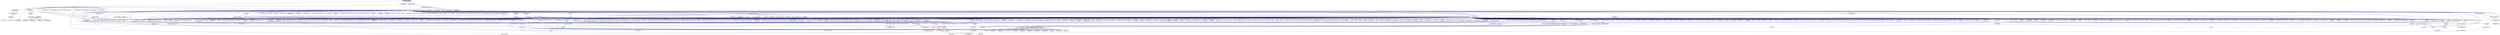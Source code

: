 digraph "unique_component_name.hpp"
{
  edge [fontname="Helvetica",fontsize="10",labelfontname="Helvetica",labelfontsize="10"];
  node [fontname="Helvetica",fontsize="10",shape=record];
  Node3 [label="unique_component_name.hpp",height=0.2,width=0.4,color="black", fillcolor="grey75", style="filled", fontcolor="black"];
  Node3 -> Node4 [dir="back",color="midnightblue",fontsize="10",style="solid",fontname="Helvetica"];
  Node4 [label="binpacking_distribution\l_policy.hpp",height=0.2,width=0.4,color="black", fillcolor="white", style="filled",URL="$d8/d02/binpacking__distribution__policy_8hpp.html"];
  Node4 -> Node5 [dir="back",color="midnightblue",fontsize="10",style="solid",fontname="Helvetica"];
  Node5 [label="components.hpp",height=0.2,width=0.4,color="black", fillcolor="white", style="filled",URL="$d2/d8d/components_8hpp.html"];
  Node5 -> Node6 [dir="back",color="midnightblue",fontsize="10",style="solid",fontname="Helvetica"];
  Node6 [label="accumulator.hpp",height=0.2,width=0.4,color="black", fillcolor="white", style="filled",URL="$d4/d9d/server_2accumulator_8hpp.html"];
  Node6 -> Node7 [dir="back",color="midnightblue",fontsize="10",style="solid",fontname="Helvetica"];
  Node7 [label="accumulator.cpp",height=0.2,width=0.4,color="black", fillcolor="white", style="filled",URL="$d1/d81/accumulator_8cpp.html"];
  Node6 -> Node8 [dir="back",color="midnightblue",fontsize="10",style="solid",fontname="Helvetica"];
  Node8 [label="accumulator.hpp",height=0.2,width=0.4,color="black", fillcolor="white", style="filled",URL="$d8/d5e/accumulator_8hpp.html"];
  Node8 -> Node9 [dir="back",color="midnightblue",fontsize="10",style="solid",fontname="Helvetica"];
  Node9 [label="accumulator_client.cpp",height=0.2,width=0.4,color="black", fillcolor="white", style="filled",URL="$d7/dd0/accumulator__client_8cpp.html"];
  Node5 -> Node8 [dir="back",color="midnightblue",fontsize="10",style="solid",fontname="Helvetica"];
  Node5 -> Node10 [dir="back",color="midnightblue",fontsize="10",style="solid",fontname="Helvetica"];
  Node10 [label="template_accumulator.hpp",height=0.2,width=0.4,color="black", fillcolor="white", style="filled",URL="$d0/d3f/server_2template__accumulator_8hpp.html"];
  Node10 -> Node11 [dir="back",color="midnightblue",fontsize="10",style="solid",fontname="Helvetica"];
  Node11 [label="template_accumulator.hpp",height=0.2,width=0.4,color="black", fillcolor="white", style="filled",URL="$dd/da9/template__accumulator_8hpp.html"];
  Node11 -> Node12 [dir="back",color="midnightblue",fontsize="10",style="solid",fontname="Helvetica"];
  Node12 [label="template_accumulator\l_client.cpp",height=0.2,width=0.4,color="black", fillcolor="white", style="filled",URL="$df/d93/template__accumulator__client_8cpp.html"];
  Node5 -> Node13 [dir="back",color="midnightblue",fontsize="10",style="solid",fontname="Helvetica"];
  Node13 [label="template_function_accumulator.hpp",height=0.2,width=0.4,color="black", fillcolor="white", style="filled",URL="$d7/da6/server_2template__function__accumulator_8hpp.html"];
  Node13 -> Node14 [dir="back",color="midnightblue",fontsize="10",style="solid",fontname="Helvetica"];
  Node14 [label="template_function_accumulator.cpp",height=0.2,width=0.4,color="black", fillcolor="white", style="filled",URL="$d5/d02/template__function__accumulator_8cpp.html"];
  Node13 -> Node15 [dir="back",color="midnightblue",fontsize="10",style="solid",fontname="Helvetica"];
  Node15 [label="template_function_accumulator.hpp",height=0.2,width=0.4,color="black", fillcolor="white", style="filled",URL="$d3/de9/template__function__accumulator_8hpp.html"];
  Node15 -> Node16 [dir="back",color="midnightblue",fontsize="10",style="solid",fontname="Helvetica"];
  Node16 [label="template_function_accumulator\l_client.cpp",height=0.2,width=0.4,color="black", fillcolor="white", style="filled",URL="$d0/dc6/template__function__accumulator__client_8cpp.html"];
  Node5 -> Node11 [dir="back",color="midnightblue",fontsize="10",style="solid",fontname="Helvetica"];
  Node5 -> Node14 [dir="back",color="midnightblue",fontsize="10",style="solid",fontname="Helvetica"];
  Node5 -> Node15 [dir="back",color="midnightblue",fontsize="10",style="solid",fontname="Helvetica"];
  Node5 -> Node17 [dir="back",color="midnightblue",fontsize="10",style="solid",fontname="Helvetica"];
  Node17 [label="allgather_module.cpp",height=0.2,width=0.4,color="black", fillcolor="white", style="filled",URL="$df/de4/allgather__module_8cpp.html"];
  Node5 -> Node18 [dir="back",color="midnightblue",fontsize="10",style="solid",fontname="Helvetica"];
  Node18 [label="allgather.hpp",height=0.2,width=0.4,color="black", fillcolor="white", style="filled",URL="$d4/d4a/allgather_8hpp.html"];
  Node18 -> Node17 [dir="back",color="midnightblue",fontsize="10",style="solid",fontname="Helvetica"];
  Node18 -> Node19 [dir="back",color="midnightblue",fontsize="10",style="solid",fontname="Helvetica"];
  Node19 [label="allgather.cpp",height=0.2,width=0.4,color="black", fillcolor="white", style="filled",URL="$d7/d06/allgather_8cpp.html"];
  Node18 -> Node20 [dir="back",color="midnightblue",fontsize="10",style="solid",fontname="Helvetica"];
  Node20 [label="ag_client.cpp",height=0.2,width=0.4,color="black", fillcolor="white", style="filled",URL="$d4/d5d/ag__client_8cpp.html"];
  Node5 -> Node21 [dir="back",color="midnightblue",fontsize="10",style="solid",fontname="Helvetica"];
  Node21 [label="allgather_and_gate.hpp",height=0.2,width=0.4,color="black", fillcolor="white", style="filled",URL="$d9/dbb/allgather__and__gate_8hpp.html"];
  Node21 -> Node17 [dir="back",color="midnightblue",fontsize="10",style="solid",fontname="Helvetica"];
  Node21 -> Node22 [dir="back",color="midnightblue",fontsize="10",style="solid",fontname="Helvetica"];
  Node22 [label="allgather_and_gate.cpp",height=0.2,width=0.4,color="black", fillcolor="white", style="filled",URL="$d1/d56/allgather__and__gate_8cpp.html"];
  Node21 -> Node20 [dir="back",color="midnightblue",fontsize="10",style="solid",fontname="Helvetica"];
  Node5 -> Node23 [dir="back",color="midnightblue",fontsize="10",style="solid",fontname="Helvetica"];
  Node23 [label="cancelable_action.cpp",height=0.2,width=0.4,color="black", fillcolor="white", style="filled",URL="$d5/d0c/cancelable__action_8cpp.html"];
  Node5 -> Node24 [dir="back",color="midnightblue",fontsize="10",style="solid",fontname="Helvetica"];
  Node24 [label="cancelable_action.hpp",height=0.2,width=0.4,color="black", fillcolor="white", style="filled",URL="$d5/d4d/server_2cancelable__action_8hpp.html"];
  Node24 -> Node23 [dir="back",color="midnightblue",fontsize="10",style="solid",fontname="Helvetica"];
  Node24 -> Node25 [dir="back",color="midnightblue",fontsize="10",style="solid",fontname="Helvetica"];
  Node25 [label="cancelable_action.hpp",height=0.2,width=0.4,color="black", fillcolor="white", style="filled",URL="$d0/da3/stubs_2cancelable__action_8hpp.html"];
  Node25 -> Node26 [dir="back",color="midnightblue",fontsize="10",style="solid",fontname="Helvetica"];
  Node26 [label="cancelable_action.hpp",height=0.2,width=0.4,color="black", fillcolor="white", style="filled",URL="$d6/d28/cancelable__action_8hpp.html"];
  Node26 -> Node27 [dir="back",color="midnightblue",fontsize="10",style="solid",fontname="Helvetica"];
  Node27 [label="cancelable_action_client.cpp",height=0.2,width=0.4,color="black", fillcolor="white", style="filled",URL="$d1/db8/cancelable__action__client_8cpp.html"];
  Node5 -> Node26 [dir="back",color="midnightblue",fontsize="10",style="solid",fontname="Helvetica"];
  Node5 -> Node28 [dir="back",color="midnightblue",fontsize="10",style="solid",fontname="Helvetica"];
  Node28 [label="hello_world_component.hpp",height=0.2,width=0.4,color="black", fillcolor="white", style="filled",URL="$df/df0/hello__world__component_8hpp.html"];
  Node28 -> Node29 [dir="back",color="midnightblue",fontsize="10",style="solid",fontname="Helvetica"];
  Node29 [label="hello_world_client.cpp",height=0.2,width=0.4,color="black", fillcolor="white", style="filled",URL="$d5/da6/hello__world__client_8cpp.html"];
  Node28 -> Node30 [dir="back",color="midnightblue",fontsize="10",style="solid",fontname="Helvetica"];
  Node30 [label="hello_world_component.cpp",height=0.2,width=0.4,color="black", fillcolor="white", style="filled",URL="$d8/daa/hello__world__component_8cpp.html"];
  Node5 -> Node31 [dir="back",color="midnightblue",fontsize="10",style="solid",fontname="Helvetica"];
  Node31 [label="row.hpp",height=0.2,width=0.4,color="black", fillcolor="white", style="filled",URL="$de/d74/server_2row_8hpp.html"];
  Node31 -> Node32 [dir="back",color="midnightblue",fontsize="10",style="solid",fontname="Helvetica"];
  Node32 [label="row.hpp",height=0.2,width=0.4,color="black", fillcolor="white", style="filled",URL="$dc/d69/row_8hpp.html"];
  Node32 -> Node33 [dir="back",color="midnightblue",fontsize="10",style="solid",fontname="Helvetica"];
  Node33 [label="grid.hpp",height=0.2,width=0.4,color="black", fillcolor="white", style="filled",URL="$dc/d8a/grid_8hpp.html"];
  Node33 -> Node34 [dir="back",color="midnightblue",fontsize="10",style="solid",fontname="Helvetica"];
  Node34 [label="jacobi.cpp",height=0.2,width=0.4,color="black", fillcolor="white", style="filled",URL="$d2/d27/jacobi_8cpp.html"];
  Node33 -> Node35 [dir="back",color="midnightblue",fontsize="10",style="solid",fontname="Helvetica"];
  Node35 [label="solver.hpp",height=0.2,width=0.4,color="black", fillcolor="white", style="filled",URL="$db/d9a/server_2solver_8hpp.html"];
  Node35 -> Node36 [dir="back",color="midnightblue",fontsize="10",style="solid",fontname="Helvetica"];
  Node36 [label="solver.hpp",height=0.2,width=0.4,color="black", fillcolor="white", style="filled",URL="$d2/d1c/solver_8hpp.html"];
  Node36 -> Node34 [dir="back",color="midnightblue",fontsize="10",style="solid",fontname="Helvetica"];
  Node35 -> Node37 [dir="back",color="midnightblue",fontsize="10",style="solid",fontname="Helvetica"];
  Node37 [label="solver.cpp",height=0.2,width=0.4,color="black", fillcolor="white", style="filled",URL="$d6/d94/solver_8cpp.html"];
  Node33 -> Node36 [dir="back",color="midnightblue",fontsize="10",style="solid",fontname="Helvetica"];
  Node33 -> Node38 [dir="back",color="midnightblue",fontsize="10",style="solid",fontname="Helvetica"];
  Node38 [label="grid.cpp",height=0.2,width=0.4,color="black", fillcolor="white", style="filled",URL="$d6/d1b/jacobi__component_2grid_8cpp.html"];
  Node32 -> Node39 [dir="back",color="midnightblue",fontsize="10",style="solid",fontname="Helvetica"];
  Node39 [label="stencil_iterator.hpp",height=0.2,width=0.4,color="black", fillcolor="white", style="filled",URL="$dc/d5c/server_2stencil__iterator_8hpp.html"];
  Node39 -> Node35 [dir="back",color="midnightblue",fontsize="10",style="solid",fontname="Helvetica"];
  Node39 -> Node40 [dir="back",color="midnightblue",fontsize="10",style="solid",fontname="Helvetica"];
  Node40 [label="stencil_iterator.cpp",height=0.2,width=0.4,color="black", fillcolor="white", style="filled",URL="$d6/de1/server_2stencil__iterator_8cpp.html"];
  Node39 -> Node41 [dir="back",color="midnightblue",fontsize="10",style="solid",fontname="Helvetica"];
  Node41 [label="stencil_iterator.cpp",height=0.2,width=0.4,color="black", fillcolor="white", style="filled",URL="$d7/d71/stencil__iterator_8cpp.html"];
  Node32 -> Node38 [dir="back",color="midnightblue",fontsize="10",style="solid",fontname="Helvetica"];
  Node31 -> Node42 [dir="back",color="midnightblue",fontsize="10",style="solid",fontname="Helvetica"];
  Node42 [label="row.cpp",height=0.2,width=0.4,color="black", fillcolor="white", style="filled",URL="$d3/d86/server_2row_8cpp.html"];
  Node5 -> Node39 [dir="back",color="midnightblue",fontsize="10",style="solid",fontname="Helvetica"];
  Node5 -> Node35 [dir="back",color="midnightblue",fontsize="10",style="solid",fontname="Helvetica"];
  Node5 -> Node43 [dir="back",color="midnightblue",fontsize="10",style="solid",fontname="Helvetica"];
  Node43 [label="jacobi_component.cpp",height=0.2,width=0.4,color="black", fillcolor="white", style="filled",URL="$d1/d25/jacobi__component_8cpp.html"];
  Node5 -> Node44 [dir="back",color="midnightblue",fontsize="10",style="solid",fontname="Helvetica"];
  Node44 [label="nqueen.hpp",height=0.2,width=0.4,color="black", fillcolor="white", style="filled",URL="$de/d58/server_2nqueen_8hpp.html"];
  Node44 -> Node45 [dir="back",color="midnightblue",fontsize="10",style="solid",fontname="Helvetica"];
  Node45 [label="nqueen.cpp",height=0.2,width=0.4,color="black", fillcolor="white", style="filled",URL="$db/dca/nqueen_8cpp.html"];
  Node44 -> Node46 [dir="back",color="midnightblue",fontsize="10",style="solid",fontname="Helvetica"];
  Node46 [label="nqueen.hpp",height=0.2,width=0.4,color="black", fillcolor="white", style="filled",URL="$da/dfd/stubs_2nqueen_8hpp.html"];
  Node46 -> Node47 [dir="back",color="midnightblue",fontsize="10",style="solid",fontname="Helvetica"];
  Node47 [label="nqueen.hpp",height=0.2,width=0.4,color="black", fillcolor="white", style="filled",URL="$d0/d07/nqueen_8hpp.html"];
  Node47 -> Node48 [dir="back",color="midnightblue",fontsize="10",style="solid",fontname="Helvetica"];
  Node48 [label="nqueen_client.cpp",height=0.2,width=0.4,color="black", fillcolor="white", style="filled",URL="$d3/d5e/nqueen__client_8cpp.html"];
  Node5 -> Node49 [dir="back",color="midnightblue",fontsize="10",style="solid",fontname="Helvetica"];
  Node49 [label="sine.cpp",height=0.2,width=0.4,color="black", fillcolor="white", style="filled",URL="$d3/d0d/server_2sine_8cpp.html"];
  Node5 -> Node50 [dir="back",color="midnightblue",fontsize="10",style="solid",fontname="Helvetica"];
  Node50 [label="component_ctors.cpp",height=0.2,width=0.4,color="black", fillcolor="white", style="filled",URL="$d3/d2a/component__ctors_8cpp.html"];
  Node5 -> Node51 [dir="back",color="midnightblue",fontsize="10",style="solid",fontname="Helvetica"];
  Node51 [label="component_in_executable.cpp",height=0.2,width=0.4,color="black", fillcolor="white", style="filled",URL="$d8/d4b/component__in__executable_8cpp.html"];
  Node5 -> Node52 [dir="back",color="midnightblue",fontsize="10",style="solid",fontname="Helvetica"];
  Node52 [label="component_inheritance.cpp",height=0.2,width=0.4,color="black", fillcolor="white", style="filled",URL="$d8/d55/component__inheritance_8cpp.html"];
  Node5 -> Node53 [dir="back",color="midnightblue",fontsize="10",style="solid",fontname="Helvetica"];
  Node53 [label="component_with_executor.cpp",height=0.2,width=0.4,color="black", fillcolor="white", style="filled",URL="$d4/d20/component__with__executor_8cpp.html"];
  Node5 -> Node54 [dir="back",color="midnightblue",fontsize="10",style="solid",fontname="Helvetica"];
  Node54 [label="factorial.cpp",height=0.2,width=0.4,color="black", fillcolor="white", style="filled",URL="$d9/d00/factorial_8cpp.html"];
  Node5 -> Node55 [dir="back",color="midnightblue",fontsize="10",style="solid",fontname="Helvetica"];
  Node55 [label="hello_world.cpp",height=0.2,width=0.4,color="black", fillcolor="white", style="filled",URL="$d0/d67/hello__world_8cpp.html"];
  Node5 -> Node56 [dir="back",color="midnightblue",fontsize="10",style="solid",fontname="Helvetica"];
  Node56 [label="latch_local.cpp",height=0.2,width=0.4,color="black", fillcolor="white", style="filled",URL="$dd/dd3/latch__local_8cpp.html"];
  Node5 -> Node57 [dir="back",color="midnightblue",fontsize="10",style="solid",fontname="Helvetica"];
  Node57 [label="latch_remote.cpp",height=0.2,width=0.4,color="black", fillcolor="white", style="filled",URL="$df/d59/latch__remote_8cpp.html"];
  Node5 -> Node58 [dir="back",color="midnightblue",fontsize="10",style="solid",fontname="Helvetica"];
  Node58 [label="pingpong.cpp",height=0.2,width=0.4,color="black", fillcolor="white", style="filled",URL="$dd/d4d/pingpong_8cpp.html"];
  Node5 -> Node59 [dir="back",color="midnightblue",fontsize="10",style="solid",fontname="Helvetica"];
  Node59 [label="random_mem_access.hpp",height=0.2,width=0.4,color="black", fillcolor="white", style="filled",URL="$d0/d19/server_2random__mem__access_8hpp.html"];
  Node59 -> Node60 [dir="back",color="midnightblue",fontsize="10",style="solid",fontname="Helvetica"];
  Node60 [label="random_mem_access.cpp",height=0.2,width=0.4,color="black", fillcolor="white", style="filled",URL="$d1/d51/random__mem__access_8cpp.html"];
  Node59 -> Node61 [dir="back",color="midnightblue",fontsize="10",style="solid",fontname="Helvetica"];
  Node61 [label="random_mem_access.hpp",height=0.2,width=0.4,color="black", fillcolor="white", style="filled",URL="$d3/d32/stubs_2random__mem__access_8hpp.html"];
  Node61 -> Node62 [dir="back",color="midnightblue",fontsize="10",style="solid",fontname="Helvetica"];
  Node62 [label="random_mem_access.hpp",height=0.2,width=0.4,color="black", fillcolor="white", style="filled",URL="$db/de8/random__mem__access_8hpp.html"];
  Node62 -> Node63 [dir="back",color="midnightblue",fontsize="10",style="solid",fontname="Helvetica"];
  Node63 [label="random_mem_access_client.cpp",height=0.2,width=0.4,color="black", fillcolor="white", style="filled",URL="$df/d1b/random__mem__access__client_8cpp.html"];
  Node5 -> Node64 [dir="back",color="midnightblue",fontsize="10",style="solid",fontname="Helvetica"];
  Node64 [label="sheneos_compare.cpp",height=0.2,width=0.4,color="black", fillcolor="white", style="filled",URL="$dc/d11/sheneos__compare_8cpp.html"];
  Node5 -> Node65 [dir="back",color="midnightblue",fontsize="10",style="solid",fontname="Helvetica"];
  Node65 [label="throttle.hpp",height=0.2,width=0.4,color="black", fillcolor="white", style="filled",URL="$db/dc9/server_2throttle_8hpp.html"];
  Node65 -> Node66 [dir="back",color="midnightblue",fontsize="10",style="solid",fontname="Helvetica"];
  Node66 [label="throttle.cpp",height=0.2,width=0.4,color="black", fillcolor="white", style="filled",URL="$de/d56/server_2throttle_8cpp.html"];
  Node65 -> Node67 [dir="back",color="midnightblue",fontsize="10",style="solid",fontname="Helvetica"];
  Node67 [label="throttle.hpp",height=0.2,width=0.4,color="black", fillcolor="white", style="filled",URL="$d5/dec/stubs_2throttle_8hpp.html"];
  Node67 -> Node68 [dir="back",color="midnightblue",fontsize="10",style="solid",fontname="Helvetica"];
  Node68 [label="throttle.hpp",height=0.2,width=0.4,color="black", fillcolor="white", style="filled",URL="$d2/d2e/throttle_8hpp.html"];
  Node68 -> Node69 [dir="back",color="midnightblue",fontsize="10",style="solid",fontname="Helvetica"];
  Node69 [label="throttle.cpp",height=0.2,width=0.4,color="black", fillcolor="white", style="filled",URL="$db/d02/throttle_8cpp.html"];
  Node68 -> Node70 [dir="back",color="midnightblue",fontsize="10",style="solid",fontname="Helvetica"];
  Node70 [label="throttle_client.cpp",height=0.2,width=0.4,color="black", fillcolor="white", style="filled",URL="$d0/db7/throttle__client_8cpp.html"];
  Node5 -> Node70 [dir="back",color="midnightblue",fontsize="10",style="solid",fontname="Helvetica"];
  Node5 -> Node71 [dir="back",color="midnightblue",fontsize="10",style="solid",fontname="Helvetica"];
  Node71 [label="simple_central_tuplespace.hpp",height=0.2,width=0.4,color="black", fillcolor="white", style="filled",URL="$db/d69/server_2simple__central__tuplespace_8hpp.html"];
  Node71 -> Node72 [dir="back",color="midnightblue",fontsize="10",style="solid",fontname="Helvetica"];
  Node72 [label="simple_central_tuplespace.cpp",height=0.2,width=0.4,color="black", fillcolor="white", style="filled",URL="$d3/dec/simple__central__tuplespace_8cpp.html"];
  Node71 -> Node73 [dir="back",color="midnightblue",fontsize="10",style="solid",fontname="Helvetica"];
  Node73 [label="simple_central_tuplespace.hpp",height=0.2,width=0.4,color="black", fillcolor="white", style="filled",URL="$d0/d4b/stubs_2simple__central__tuplespace_8hpp.html"];
  Node73 -> Node74 [dir="back",color="midnightblue",fontsize="10",style="solid",fontname="Helvetica"];
  Node74 [label="simple_central_tuplespace.hpp",height=0.2,width=0.4,color="black", fillcolor="white", style="filled",URL="$d5/ddd/simple__central__tuplespace_8hpp.html"];
  Node74 -> Node75 [dir="back",color="midnightblue",fontsize="10",style="solid",fontname="Helvetica"];
  Node75 [label="simple_central_tuplespace\l_client.cpp",height=0.2,width=0.4,color="black", fillcolor="white", style="filled",URL="$d1/d7b/simple__central__tuplespace__client_8cpp.html"];
  Node5 -> Node76 [dir="back",color="midnightblue",fontsize="10",style="solid",fontname="Helvetica"];
  Node76 [label="tuples_warehouse.hpp",height=0.2,width=0.4,color="black", fillcolor="white", style="filled",URL="$da/de6/tuples__warehouse_8hpp.html"];
  Node76 -> Node71 [dir="back",color="midnightblue",fontsize="10",style="solid",fontname="Helvetica"];
  Node5 -> Node74 [dir="back",color="midnightblue",fontsize="10",style="solid",fontname="Helvetica"];
  Node5 -> Node77 [dir="back",color="midnightblue",fontsize="10",style="solid",fontname="Helvetica"];
  Node77 [label="iostreams.hpp",height=0.2,width=0.4,color="black", fillcolor="white", style="filled",URL="$de/d22/iostreams_8hpp.html"];
  Node77 -> Node19 [dir="back",color="midnightblue",fontsize="10",style="solid",fontname="Helvetica"];
  Node77 -> Node22 [dir="back",color="midnightblue",fontsize="10",style="solid",fontname="Helvetica"];
  Node77 -> Node78 [dir="back",color="midnightblue",fontsize="10",style="solid",fontname="Helvetica"];
  Node78 [label="async_io_action.cpp",height=0.2,width=0.4,color="black", fillcolor="white", style="filled",URL="$d3/df5/async__io__action_8cpp.html"];
  Node77 -> Node79 [dir="back",color="midnightblue",fontsize="10",style="solid",fontname="Helvetica"];
  Node79 [label="async_io_external.cpp",height=0.2,width=0.4,color="black", fillcolor="white", style="filled",URL="$da/d9a/async__io__external_8cpp.html"];
  Node77 -> Node80 [dir="back",color="midnightblue",fontsize="10",style="solid",fontname="Helvetica"];
  Node80 [label="async_io_low_level.cpp",height=0.2,width=0.4,color="black", fillcolor="white", style="filled",URL="$dc/d10/async__io__low__level_8cpp.html"];
  Node77 -> Node81 [dir="back",color="midnightblue",fontsize="10",style="solid",fontname="Helvetica"];
  Node81 [label="async_io_simple.cpp",height=0.2,width=0.4,color="black", fillcolor="white", style="filled",URL="$da/db7/async__io__simple_8cpp.html"];
  Node77 -> Node82 [dir="back",color="midnightblue",fontsize="10",style="solid",fontname="Helvetica"];
  Node82 [label="os_thread_num.cpp",height=0.2,width=0.4,color="black", fillcolor="white", style="filled",URL="$d2/dfb/os__thread__num_8cpp.html"];
  Node77 -> Node83 [dir="back",color="midnightblue",fontsize="10",style="solid",fontname="Helvetica"];
  Node83 [label="rnd_future_reduce.cpp",height=0.2,width=0.4,color="black", fillcolor="white", style="filled",URL="$d1/db5/rnd__future__reduce_8cpp.html"];
  Node77 -> Node84 [dir="back",color="midnightblue",fontsize="10",style="solid",fontname="Helvetica"];
  Node84 [label="heartbeat_console.cpp",height=0.2,width=0.4,color="black", fillcolor="white", style="filled",URL="$da/de8/heartbeat__console_8cpp.html"];
  Node77 -> Node30 [dir="back",color="midnightblue",fontsize="10",style="solid",fontname="Helvetica"];
  Node77 -> Node34 [dir="back",color="midnightblue",fontsize="10",style="solid",fontname="Helvetica"];
  Node77 -> Node39 [dir="back",color="midnightblue",fontsize="10",style="solid",fontname="Helvetica"];
  Node77 -> Node38 [dir="back",color="midnightblue",fontsize="10",style="solid",fontname="Helvetica"];
  Node77 -> Node85 [dir="back",color="midnightblue",fontsize="10",style="solid",fontname="Helvetica"];
  Node85 [label="access_counter_set.cpp",height=0.2,width=0.4,color="black", fillcolor="white", style="filled",URL="$dc/d52/access__counter__set_8cpp.html"];
  Node77 -> Node86 [dir="back",color="midnightblue",fontsize="10",style="solid",fontname="Helvetica"];
  Node86 [label="1d_wave_equation.cpp",height=0.2,width=0.4,color="black", fillcolor="white", style="filled",URL="$da/dab/1d__wave__equation_8cpp.html"];
  Node77 -> Node87 [dir="back",color="midnightblue",fontsize="10",style="solid",fontname="Helvetica"];
  Node87 [label="allow_unknown_options.cpp",height=0.2,width=0.4,color="black", fillcolor="white", style="filled",URL="$d9/dc9/allow__unknown__options_8cpp.html"];
  Node77 -> Node88 [dir="back",color="midnightblue",fontsize="10",style="solid",fontname="Helvetica"];
  Node88 [label="command_line_handling.cpp",height=0.2,width=0.4,color="black", fillcolor="white", style="filled",URL="$d4/d05/examples_2quickstart_2command__line__handling_8cpp.html"];
  Node77 -> Node50 [dir="back",color="midnightblue",fontsize="10",style="solid",fontname="Helvetica"];
  Node77 -> Node51 [dir="back",color="midnightblue",fontsize="10",style="solid",fontname="Helvetica"];
  Node77 -> Node52 [dir="back",color="midnightblue",fontsize="10",style="solid",fontname="Helvetica"];
  Node77 -> Node53 [dir="back",color="midnightblue",fontsize="10",style="solid",fontname="Helvetica"];
  Node77 -> Node89 [dir="back",color="midnightblue",fontsize="10",style="solid",fontname="Helvetica"];
  Node89 [label="customize_async.cpp",height=0.2,width=0.4,color="black", fillcolor="white", style="filled",URL="$d0/d82/customize__async_8cpp.html"];
  Node77 -> Node90 [dir="back",color="midnightblue",fontsize="10",style="solid",fontname="Helvetica"];
  Node90 [label="enumerate_threads.cpp",height=0.2,width=0.4,color="black", fillcolor="white", style="filled",URL="$d3/dd4/enumerate__threads_8cpp.html"];
  Node77 -> Node91 [dir="back",color="midnightblue",fontsize="10",style="solid",fontname="Helvetica"];
  Node91 [label="error_handling.cpp",height=0.2,width=0.4,color="black", fillcolor="white", style="filled",URL="$d9/d96/error__handling_8cpp.html"];
  Node77 -> Node92 [dir="back",color="midnightblue",fontsize="10",style="solid",fontname="Helvetica"];
  Node92 [label="event_synchronization.cpp",height=0.2,width=0.4,color="black", fillcolor="white", style="filled",URL="$d0/d35/event__synchronization_8cpp.html"];
  Node77 -> Node93 [dir="back",color="midnightblue",fontsize="10",style="solid",fontname="Helvetica"];
  Node93 [label="fractals.cpp",height=0.2,width=0.4,color="black", fillcolor="white", style="filled",URL="$d8/d58/fractals_8cpp.html"];
  Node77 -> Node94 [dir="back",color="midnightblue",fontsize="10",style="solid",fontname="Helvetica"];
  Node94 [label="fractals_executor.cpp",height=0.2,width=0.4,color="black", fillcolor="white", style="filled",URL="$d9/da9/fractals__executor_8cpp.html"];
  Node77 -> Node55 [dir="back",color="midnightblue",fontsize="10",style="solid",fontname="Helvetica"];
  Node77 -> Node95 [dir="back",color="midnightblue",fontsize="10",style="solid",fontname="Helvetica"];
  Node95 [label="interval_timer.cpp",height=0.2,width=0.4,color="black", fillcolor="white", style="filled",URL="$de/df1/examples_2quickstart_2interval__timer_8cpp.html"];
  Node77 -> Node96 [dir="back",color="midnightblue",fontsize="10",style="solid",fontname="Helvetica"];
  Node96 [label="local_channel.cpp",height=0.2,width=0.4,color="black", fillcolor="white", style="filled",URL="$d0/d3e/local__channel_8cpp.html"];
  Node77 -> Node58 [dir="back",color="midnightblue",fontsize="10",style="solid",fontname="Helvetica"];
  Node77 -> Node97 [dir="back",color="midnightblue",fontsize="10",style="solid",fontname="Helvetica"];
  Node97 [label="shared_mutex.cpp",height=0.2,width=0.4,color="black", fillcolor="white", style="filled",URL="$da/d0b/shared__mutex_8cpp.html"];
  Node77 -> Node98 [dir="back",color="midnightblue",fontsize="10",style="solid",fontname="Helvetica"];
  Node98 [label="sierpinski.cpp",height=0.2,width=0.4,color="black", fillcolor="white", style="filled",URL="$d3/d7e/sierpinski_8cpp.html"];
  Node77 -> Node99 [dir="back",color="midnightblue",fontsize="10",style="solid",fontname="Helvetica"];
  Node99 [label="simple_future_continuation.cpp",height=0.2,width=0.4,color="black", fillcolor="white", style="filled",URL="$d8/d3c/simple__future__continuation_8cpp.html"];
  Node77 -> Node100 [dir="back",color="midnightblue",fontsize="10",style="solid",fontname="Helvetica"];
  Node100 [label="simplest_hello_world.cpp",height=0.2,width=0.4,color="black", fillcolor="white", style="filled",URL="$d7/ddc/simplest__hello__world_8cpp.html"];
  Node77 -> Node101 [dir="back",color="midnightblue",fontsize="10",style="solid",fontname="Helvetica"];
  Node101 [label="sort_by_key_demo.cpp",height=0.2,width=0.4,color="black", fillcolor="white", style="filled",URL="$da/d20/sort__by__key__demo_8cpp.html"];
  Node77 -> Node102 [dir="back",color="midnightblue",fontsize="10",style="solid",fontname="Helvetica"];
  Node102 [label="timed_futures.cpp",height=0.2,width=0.4,color="black", fillcolor="white", style="filled",URL="$d6/d8d/timed__futures_8cpp.html"];
  Node77 -> Node103 [dir="back",color="midnightblue",fontsize="10",style="solid",fontname="Helvetica"];
  Node103 [label="vector_counting_dotproduct.cpp",height=0.2,width=0.4,color="black", fillcolor="white", style="filled",URL="$df/de9/vector__counting__dotproduct_8cpp.html"];
  Node77 -> Node104 [dir="back",color="midnightblue",fontsize="10",style="solid",fontname="Helvetica"];
  Node104 [label="vector_zip_dotproduct.cpp",height=0.2,width=0.4,color="black", fillcolor="white", style="filled",URL="$dc/d18/vector__zip__dotproduct_8cpp.html"];
  Node77 -> Node105 [dir="back",color="midnightblue",fontsize="10",style="solid",fontname="Helvetica"];
  Node105 [label="oversubscribing_resource\l_partitioner.cpp",height=0.2,width=0.4,color="black", fillcolor="white", style="filled",URL="$dd/dee/oversubscribing__resource__partitioner_8cpp.html"];
  Node77 -> Node106 [dir="back",color="midnightblue",fontsize="10",style="solid",fontname="Helvetica"];
  Node106 [label="simple_resource_partitioner.cpp",height=0.2,width=0.4,color="black", fillcolor="white", style="filled",URL="$d5/df9/simple__resource__partitioner_8cpp.html"];
  Node77 -> Node107 [dir="back",color="midnightblue",fontsize="10",style="solid",fontname="Helvetica"];
  Node107 [label="thread_aware_timer.cpp",height=0.2,width=0.4,color="black", fillcolor="white", style="filled",URL="$df/d11/examples_2thread__aware__timer_2thread__aware__timer_8cpp.html"];
  Node77 -> Node75 [dir="back",color="midnightblue",fontsize="10",style="solid",fontname="Helvetica"];
  Node77 -> Node108 [dir="back",color="midnightblue",fontsize="10",style="solid",fontname="Helvetica"];
  Node108 [label="foreach_scaling.cpp",height=0.2,width=0.4,color="black", fillcolor="white", style="filled",URL="$d4/d94/foreach__scaling_8cpp.html"];
  Node77 -> Node109 [dir="back",color="midnightblue",fontsize="10",style="solid",fontname="Helvetica"];
  Node109 [label="future_overhead.cpp",height=0.2,width=0.4,color="black", fillcolor="white", style="filled",URL="$d3/d79/future__overhead_8cpp.html"];
  Node77 -> Node110 [dir="back",color="midnightblue",fontsize="10",style="solid",fontname="Helvetica"];
  Node110 [label="hpx_heterogeneous_timed\l_task_spawn.cpp",height=0.2,width=0.4,color="black", fillcolor="white", style="filled",URL="$dd/d27/hpx__heterogeneous__timed__task__spawn_8cpp.html"];
  Node77 -> Node111 [dir="back",color="midnightblue",fontsize="10",style="solid",fontname="Helvetica"];
  Node111 [label="hpx_homogeneous_timed\l_task_spawn_executors.cpp",height=0.2,width=0.4,color="black", fillcolor="white", style="filled",URL="$d1/d3b/hpx__homogeneous__timed__task__spawn__executors_8cpp.html"];
  Node77 -> Node112 [dir="back",color="midnightblue",fontsize="10",style="solid",fontname="Helvetica"];
  Node112 [label="parent_vs_child_stealing.cpp",height=0.2,width=0.4,color="black", fillcolor="white", style="filled",URL="$d2/d07/parent__vs__child__stealing_8cpp.html"];
  Node77 -> Node113 [dir="back",color="midnightblue",fontsize="10",style="solid",fontname="Helvetica"];
  Node113 [label="partitioned_vector\l_foreach.cpp",height=0.2,width=0.4,color="black", fillcolor="white", style="filled",URL="$df/d5f/partitioned__vector__foreach_8cpp.html"];
  Node77 -> Node114 [dir="back",color="midnightblue",fontsize="10",style="solid",fontname="Helvetica"];
  Node114 [label="serialization_overhead.cpp",height=0.2,width=0.4,color="black", fillcolor="white", style="filled",URL="$d3/df8/serialization__overhead_8cpp.html"];
  Node77 -> Node115 [dir="back",color="midnightblue",fontsize="10",style="solid",fontname="Helvetica"];
  Node115 [label="sizeof.cpp",height=0.2,width=0.4,color="black", fillcolor="white", style="filled",URL="$d3/d0f/sizeof_8cpp.html"];
  Node77 -> Node116 [dir="back",color="midnightblue",fontsize="10",style="solid",fontname="Helvetica"];
  Node116 [label="skynet.cpp",height=0.2,width=0.4,color="black", fillcolor="white", style="filled",URL="$d0/dc3/skynet_8cpp.html"];
  Node77 -> Node117 [dir="back",color="midnightblue",fontsize="10",style="solid",fontname="Helvetica"];
  Node117 [label="spinlock_overhead1.cpp",height=0.2,width=0.4,color="black", fillcolor="white", style="filled",URL="$d0/d32/spinlock__overhead1_8cpp.html"];
  Node77 -> Node118 [dir="back",color="midnightblue",fontsize="10",style="solid",fontname="Helvetica"];
  Node118 [label="spinlock_overhead2.cpp",height=0.2,width=0.4,color="black", fillcolor="white", style="filled",URL="$de/d55/spinlock__overhead2_8cpp.html"];
  Node77 -> Node119 [dir="back",color="midnightblue",fontsize="10",style="solid",fontname="Helvetica"];
  Node119 [label="stencil3_iterators.cpp",height=0.2,width=0.4,color="black", fillcolor="white", style="filled",URL="$db/d9e/stencil3__iterators_8cpp.html"];
  Node77 -> Node120 [dir="back",color="midnightblue",fontsize="10",style="solid",fontname="Helvetica"];
  Node120 [label="stream.cpp",height=0.2,width=0.4,color="black", fillcolor="white", style="filled",URL="$da/d5f/stream_8cpp.html"];
  Node77 -> Node121 [dir="back",color="midnightblue",fontsize="10",style="solid",fontname="Helvetica"];
  Node121 [label="transform_reduce_binary\l_scaling.cpp",height=0.2,width=0.4,color="black", fillcolor="white", style="filled",URL="$d1/dae/transform__reduce__binary__scaling_8cpp.html"];
  Node77 -> Node122 [dir="back",color="midnightblue",fontsize="10",style="solid",fontname="Helvetica"];
  Node122 [label="transform_reduce_scaling.cpp",height=0.2,width=0.4,color="black", fillcolor="white", style="filled",URL="$db/d2a/transform__reduce__scaling_8cpp.html"];
  Node77 -> Node123 [dir="back",color="midnightblue",fontsize="10",style="solid",fontname="Helvetica"];
  Node123 [label="wait_all_timings.cpp",height=0.2,width=0.4,color="black", fillcolor="white", style="filled",URL="$d5/da1/wait__all__timings_8cpp.html"];
  Node77 -> Node124 [dir="back",color="midnightblue",fontsize="10",style="solid",fontname="Helvetica"];
  Node124 [label="minmax_element_performance.cpp",height=0.2,width=0.4,color="black", fillcolor="white", style="filled",URL="$d9/d93/minmax__element__performance_8cpp.html"];
  Node77 -> Node125 [dir="back",color="midnightblue",fontsize="10",style="solid",fontname="Helvetica"];
  Node125 [label="osu_bcast.cpp",height=0.2,width=0.4,color="black", fillcolor="white", style="filled",URL="$d3/dca/osu__bcast_8cpp.html"];
  Node77 -> Node126 [dir="back",color="midnightblue",fontsize="10",style="solid",fontname="Helvetica"];
  Node126 [label="osu_bibw.cpp",height=0.2,width=0.4,color="black", fillcolor="white", style="filled",URL="$d2/d04/osu__bibw_8cpp.html"];
  Node77 -> Node127 [dir="back",color="midnightblue",fontsize="10",style="solid",fontname="Helvetica"];
  Node127 [label="osu_bw.cpp",height=0.2,width=0.4,color="black", fillcolor="white", style="filled",URL="$d4/d20/osu__bw_8cpp.html"];
  Node77 -> Node128 [dir="back",color="midnightblue",fontsize="10",style="solid",fontname="Helvetica"];
  Node128 [label="osu_latency.cpp",height=0.2,width=0.4,color="black", fillcolor="white", style="filled",URL="$df/d58/osu__latency_8cpp.html"];
  Node77 -> Node129 [dir="back",color="midnightblue",fontsize="10",style="solid",fontname="Helvetica"];
  Node129 [label="osu_multi_lat.cpp",height=0.2,width=0.4,color="black", fillcolor="white", style="filled",URL="$d7/d91/osu__multi__lat_8cpp.html"];
  Node77 -> Node130 [dir="back",color="midnightblue",fontsize="10",style="solid",fontname="Helvetica"];
  Node130 [label="osu_scatter.cpp",height=0.2,width=0.4,color="black", fillcolor="white", style="filled",URL="$d4/d4c/osu__scatter_8cpp.html"];
  Node77 -> Node131 [dir="back",color="midnightblue",fontsize="10",style="solid",fontname="Helvetica"];
  Node131 [label="pingpong_performance.cpp",height=0.2,width=0.4,color="black", fillcolor="white", style="filled",URL="$de/d03/pingpong__performance_8cpp.html"];
  Node77 -> Node132 [dir="back",color="midnightblue",fontsize="10",style="solid",fontname="Helvetica"];
  Node132 [label="plain_action_1330.cpp",height=0.2,width=0.4,color="black", fillcolor="white", style="filled",URL="$d4/def/plain__action__1330_8cpp.html"];
  Node77 -> Node133 [dir="back",color="midnightblue",fontsize="10",style="solid",fontname="Helvetica"];
  Node133 [label="client_1950.cpp",height=0.2,width=0.4,color="black", fillcolor="white", style="filled",URL="$d0/d79/client__1950_8cpp.html"];
  Node77 -> Node134 [dir="back",color="midnightblue",fontsize="10",style="solid",fontname="Helvetica"];
  Node134 [label="lost_output_2236.cpp",height=0.2,width=0.4,color="black", fillcolor="white", style="filled",URL="$db/dd0/lost__output__2236_8cpp.html"];
  Node77 -> Node135 [dir="back",color="midnightblue",fontsize="10",style="solid",fontname="Helvetica"];
  Node135 [label="no_output_1173.cpp",height=0.2,width=0.4,color="black", fillcolor="white", style="filled",URL="$de/d67/no__output__1173_8cpp.html"];
  Node77 -> Node136 [dir="back",color="midnightblue",fontsize="10",style="solid",fontname="Helvetica"];
  Node136 [label="dataflow_future_swap.cpp",height=0.2,width=0.4,color="black", fillcolor="white", style="filled",URL="$dc/d8c/dataflow__future__swap_8cpp.html"];
  Node77 -> Node137 [dir="back",color="midnightblue",fontsize="10",style="solid",fontname="Helvetica"];
  Node137 [label="dataflow_future_swap2.cpp",height=0.2,width=0.4,color="black", fillcolor="white", style="filled",URL="$d1/db3/dataflow__future__swap2_8cpp.html"];
  Node77 -> Node138 [dir="back",color="midnightblue",fontsize="10",style="solid",fontname="Helvetica"];
  Node138 [label="promise_1620.cpp",height=0.2,width=0.4,color="black", fillcolor="white", style="filled",URL="$d2/d67/promise__1620_8cpp.html"];
  Node77 -> Node139 [dir="back",color="midnightblue",fontsize="10",style="solid",fontname="Helvetica"];
  Node139 [label="wait_all_hang_1946.cpp",height=0.2,width=0.4,color="black", fillcolor="white", style="filled",URL="$d5/d69/wait__all__hang__1946_8cpp.html"];
  Node77 -> Node140 [dir="back",color="midnightblue",fontsize="10",style="solid",fontname="Helvetica"];
  Node140 [label="function_argument.cpp",height=0.2,width=0.4,color="black", fillcolor="white", style="filled",URL="$db/da3/function__argument_8cpp.html"];
  Node77 -> Node141 [dir="back",color="midnightblue",fontsize="10",style="solid",fontname="Helvetica"];
  Node141 [label="function_serialization\l_728.cpp",height=0.2,width=0.4,color="black", fillcolor="white", style="filled",URL="$d8/db1/function__serialization__728_8cpp.html"];
  Node77 -> Node142 [dir="back",color="midnightblue",fontsize="10",style="solid",fontname="Helvetica"];
  Node142 [label="managed_refcnt_checker.cpp",height=0.2,width=0.4,color="black", fillcolor="white", style="filled",URL="$d7/d11/server_2managed__refcnt__checker_8cpp.html"];
  Node77 -> Node143 [dir="back",color="midnightblue",fontsize="10",style="solid",fontname="Helvetica"];
  Node143 [label="simple_refcnt_checker.cpp",height=0.2,width=0.4,color="black", fillcolor="white", style="filled",URL="$d7/d14/server_2simple__refcnt__checker_8cpp.html"];
  Node77 -> Node144 [dir="back",color="midnightblue",fontsize="10",style="solid",fontname="Helvetica"];
  Node144 [label="credit_exhaustion.cpp",height=0.2,width=0.4,color="black", fillcolor="white", style="filled",URL="$d6/d80/credit__exhaustion_8cpp.html"];
  Node77 -> Node145 [dir="back",color="midnightblue",fontsize="10",style="solid",fontname="Helvetica"];
  Node145 [label="local_address_rebind.cpp",height=0.2,width=0.4,color="black", fillcolor="white", style="filled",URL="$d1/d4f/local__address__rebind_8cpp.html"];
  Node77 -> Node146 [dir="back",color="midnightblue",fontsize="10",style="solid",fontname="Helvetica"];
  Node146 [label="local_embedded_ref\l_to_local_object.cpp",height=0.2,width=0.4,color="black", fillcolor="white", style="filled",URL="$d6/d54/local__embedded__ref__to__local__object_8cpp.html"];
  Node77 -> Node147 [dir="back",color="midnightblue",fontsize="10",style="solid",fontname="Helvetica"];
  Node147 [label="local_embedded_ref\l_to_remote_object.cpp",height=0.2,width=0.4,color="black", fillcolor="white", style="filled",URL="$d6/d34/local__embedded__ref__to__remote__object_8cpp.html"];
  Node77 -> Node148 [dir="back",color="midnightblue",fontsize="10",style="solid",fontname="Helvetica"];
  Node148 [label="refcnted_symbol_to\l_local_object.cpp",height=0.2,width=0.4,color="black", fillcolor="white", style="filled",URL="$d9/deb/refcnted__symbol__to__local__object_8cpp.html"];
  Node77 -> Node149 [dir="back",color="midnightblue",fontsize="10",style="solid",fontname="Helvetica"];
  Node149 [label="refcnted_symbol_to\l_remote_object.cpp",height=0.2,width=0.4,color="black", fillcolor="white", style="filled",URL="$dd/d20/refcnted__symbol__to__remote__object_8cpp.html"];
  Node77 -> Node150 [dir="back",color="midnightblue",fontsize="10",style="solid",fontname="Helvetica"];
  Node150 [label="remote_embedded_ref\l_to_local_object.cpp",height=0.2,width=0.4,color="black", fillcolor="white", style="filled",URL="$d4/ded/remote__embedded__ref__to__local__object_8cpp.html"];
  Node77 -> Node151 [dir="back",color="midnightblue",fontsize="10",style="solid",fontname="Helvetica"];
  Node151 [label="remote_embedded_ref\l_to_remote_object.cpp",height=0.2,width=0.4,color="black", fillcolor="white", style="filled",URL="$dc/dca/remote__embedded__ref__to__remote__object_8cpp.html"];
  Node77 -> Node152 [dir="back",color="midnightblue",fontsize="10",style="solid",fontname="Helvetica"];
  Node152 [label="scoped_ref_to_local\l_object.cpp",height=0.2,width=0.4,color="black", fillcolor="white", style="filled",URL="$d6/da4/scoped__ref__to__local__object_8cpp.html"];
  Node77 -> Node153 [dir="back",color="midnightblue",fontsize="10",style="solid",fontname="Helvetica"];
  Node153 [label="scoped_ref_to_remote\l_object.cpp",height=0.2,width=0.4,color="black", fillcolor="white", style="filled",URL="$de/d85/scoped__ref__to__remote__object_8cpp.html"];
  Node77 -> Node154 [dir="back",color="midnightblue",fontsize="10",style="solid",fontname="Helvetica"];
  Node154 [label="split_credit.cpp",height=0.2,width=0.4,color="black", fillcolor="white", style="filled",URL="$dc/d1c/split__credit_8cpp.html"];
  Node77 -> Node155 [dir="back",color="midnightblue",fontsize="10",style="solid",fontname="Helvetica"];
  Node155 [label="uncounted_symbol_to\l_local_object.cpp",height=0.2,width=0.4,color="black", fillcolor="white", style="filled",URL="$de/d5f/uncounted__symbol__to__local__object_8cpp.html"];
  Node77 -> Node156 [dir="back",color="midnightblue",fontsize="10",style="solid",fontname="Helvetica"];
  Node156 [label="uncounted_symbol_to\l_remote_object.cpp",height=0.2,width=0.4,color="black", fillcolor="white", style="filled",URL="$d5/d86/uncounted__symbol__to__remote__object_8cpp.html"];
  Node77 -> Node157 [dir="back",color="midnightblue",fontsize="10",style="solid",fontname="Helvetica"];
  Node157 [label="test.cpp",height=0.2,width=0.4,color="black", fillcolor="white", style="filled",URL="$df/dac/test_8cpp.html"];
  Node77 -> Node158 [dir="back",color="midnightblue",fontsize="10",style="solid",fontname="Helvetica"];
  Node158 [label="inheritance_2_classes\l_abstract.cpp",height=0.2,width=0.4,color="black", fillcolor="white", style="filled",URL="$dd/d8e/inheritance__2__classes__abstract_8cpp.html"];
  Node77 -> Node159 [dir="back",color="midnightblue",fontsize="10",style="solid",fontname="Helvetica"];
  Node159 [label="inheritance_2_classes\l_concrete.cpp",height=0.2,width=0.4,color="black", fillcolor="white", style="filled",URL="$d8/dc5/inheritance__2__classes__concrete_8cpp.html"];
  Node77 -> Node160 [dir="back",color="midnightblue",fontsize="10",style="solid",fontname="Helvetica"];
  Node160 [label="inheritance_3_classes\l_1_abstract.cpp",height=0.2,width=0.4,color="black", fillcolor="white", style="filled",URL="$dc/dfb/inheritance__3__classes__1__abstract_8cpp.html"];
  Node77 -> Node161 [dir="back",color="midnightblue",fontsize="10",style="solid",fontname="Helvetica"];
  Node161 [label="inheritance_3_classes\l_2_abstract.cpp",height=0.2,width=0.4,color="black", fillcolor="white", style="filled",URL="$dd/d34/inheritance__3__classes__2__abstract_8cpp.html"];
  Node77 -> Node162 [dir="back",color="midnightblue",fontsize="10",style="solid",fontname="Helvetica"];
  Node162 [label="inheritance_3_classes\l_concrete.cpp",height=0.2,width=0.4,color="black", fillcolor="white", style="filled",URL="$de/d09/inheritance__3__classes__concrete_8cpp.html"];
  Node77 -> Node163 [dir="back",color="midnightblue",fontsize="10",style="solid",fontname="Helvetica"];
  Node163 [label="migrate_component.cpp",height=0.2,width=0.4,color="black", fillcolor="white", style="filled",URL="$dc/d78/migrate__component_8cpp.html"];
  Node77 -> Node164 [dir="back",color="midnightblue",fontsize="10",style="solid",fontname="Helvetica"];
  Node164 [label="task_block.cpp",height=0.2,width=0.4,color="black", fillcolor="white", style="filled",URL="$d8/d7d/task__block_8cpp.html"];
  Node77 -> Node165 [dir="back",color="midnightblue",fontsize="10",style="solid",fontname="Helvetica"];
  Node165 [label="task_block_executor.cpp",height=0.2,width=0.4,color="black", fillcolor="white", style="filled",URL="$d7/df6/task__block__executor_8cpp.html"];
  Node77 -> Node166 [dir="back",color="midnightblue",fontsize="10",style="solid",fontname="Helvetica"];
  Node166 [label="task_block_par.cpp",height=0.2,width=0.4,color="black", fillcolor="white", style="filled",URL="$d9/df1/task__block__par_8cpp.html"];
  Node77 -> Node167 [dir="back",color="midnightblue",fontsize="10",style="solid",fontname="Helvetica"];
  Node167 [label="put_parcels.cpp",height=0.2,width=0.4,color="black", fillcolor="white", style="filled",URL="$df/d23/put__parcels_8cpp.html"];
  Node77 -> Node168 [dir="back",color="midnightblue",fontsize="10",style="solid",fontname="Helvetica"];
  Node168 [label="put_parcels_with_coalescing.cpp",height=0.2,width=0.4,color="black", fillcolor="white", style="filled",URL="$d6/dca/put__parcels__with__coalescing_8cpp.html"];
  Node77 -> Node169 [dir="back",color="midnightblue",fontsize="10",style="solid",fontname="Helvetica"];
  Node169 [label="put_parcels_with_compression.cpp",height=0.2,width=0.4,color="black", fillcolor="white", style="filled",URL="$df/d62/put__parcels__with__compression_8cpp.html"];
  Node5 -> Node170 [dir="back",color="midnightblue",fontsize="10",style="solid",fontname="Helvetica"];
  Node170 [label="runtime.hpp",height=0.2,width=0.4,color="black", fillcolor="white", style="filled",URL="$d5/d15/include_2runtime_8hpp.html"];
  Node170 -> Node78 [dir="back",color="midnightblue",fontsize="10",style="solid",fontname="Helvetica"];
  Node170 -> Node79 [dir="back",color="midnightblue",fontsize="10",style="solid",fontname="Helvetica"];
  Node170 -> Node80 [dir="back",color="midnightblue",fontsize="10",style="solid",fontname="Helvetica"];
  Node170 -> Node81 [dir="back",color="midnightblue",fontsize="10",style="solid",fontname="Helvetica"];
  Node170 -> Node83 [dir="back",color="midnightblue",fontsize="10",style="solid",fontname="Helvetica"];
  Node170 -> Node105 [dir="back",color="midnightblue",fontsize="10",style="solid",fontname="Helvetica"];
  Node170 -> Node171 [dir="back",color="midnightblue",fontsize="10",style="solid",fontname="Helvetica"];
  Node171 [label="system_characteristics.hpp",height=0.2,width=0.4,color="black", fillcolor="white", style="filled",URL="$d0/d07/system__characteristics_8hpp.html"];
  Node171 -> Node105 [dir="back",color="midnightblue",fontsize="10",style="solid",fontname="Helvetica"];
  Node171 -> Node106 [dir="back",color="midnightblue",fontsize="10",style="solid",fontname="Helvetica"];
  Node170 -> Node106 [dir="back",color="midnightblue",fontsize="10",style="solid",fontname="Helvetica"];
  Node170 -> Node172 [dir="back",color="midnightblue",fontsize="10",style="solid",fontname="Helvetica"];
  Node172 [label="hpx.hpp",height=0.2,width=0.4,color="red", fillcolor="white", style="filled",URL="$d0/daa/hpx_8hpp.html"];
  Node172 -> Node173 [dir="back",color="midnightblue",fontsize="10",style="solid",fontname="Helvetica"];
  Node173 [label="1d_stencil_1.cpp",height=0.2,width=0.4,color="black", fillcolor="white", style="filled",URL="$d2/db1/1d__stencil__1_8cpp.html"];
  Node172 -> Node174 [dir="back",color="midnightblue",fontsize="10",style="solid",fontname="Helvetica"];
  Node174 [label="1d_stencil_2.cpp",height=0.2,width=0.4,color="black", fillcolor="white", style="filled",URL="$d3/dd1/1d__stencil__2_8cpp.html"];
  Node172 -> Node175 [dir="back",color="midnightblue",fontsize="10",style="solid",fontname="Helvetica"];
  Node175 [label="1d_stencil_3.cpp",height=0.2,width=0.4,color="black", fillcolor="white", style="filled",URL="$db/d19/1d__stencil__3_8cpp.html"];
  Node172 -> Node176 [dir="back",color="midnightblue",fontsize="10",style="solid",fontname="Helvetica"];
  Node176 [label="1d_stencil_4.cpp",height=0.2,width=0.4,color="black", fillcolor="white", style="filled",URL="$d1/d7d/1d__stencil__4_8cpp.html"];
  Node172 -> Node177 [dir="back",color="midnightblue",fontsize="10",style="solid",fontname="Helvetica"];
  Node177 [label="1d_stencil_4_parallel.cpp",height=0.2,width=0.4,color="black", fillcolor="white", style="filled",URL="$d6/d05/1d__stencil__4__parallel_8cpp.html"];
  Node172 -> Node178 [dir="back",color="midnightblue",fontsize="10",style="solid",fontname="Helvetica"];
  Node178 [label="1d_stencil_4_repart.cpp",height=0.2,width=0.4,color="black", fillcolor="white", style="filled",URL="$d0/d6b/1d__stencil__4__repart_8cpp.html"];
  Node172 -> Node179 [dir="back",color="midnightblue",fontsize="10",style="solid",fontname="Helvetica"];
  Node179 [label="1d_stencil_4_throttle.cpp",height=0.2,width=0.4,color="black", fillcolor="white", style="filled",URL="$d6/de5/1d__stencil__4__throttle_8cpp.html"];
  Node172 -> Node180 [dir="back",color="midnightblue",fontsize="10",style="solid",fontname="Helvetica"];
  Node180 [label="1d_stencil_5.cpp",height=0.2,width=0.4,color="black", fillcolor="white", style="filled",URL="$d7/d2a/1d__stencil__5_8cpp.html"];
  Node172 -> Node181 [dir="back",color="midnightblue",fontsize="10",style="solid",fontname="Helvetica"];
  Node181 [label="1d_stencil_6.cpp",height=0.2,width=0.4,color="black", fillcolor="white", style="filled",URL="$db/de7/1d__stencil__6_8cpp.html"];
  Node172 -> Node182 [dir="back",color="midnightblue",fontsize="10",style="solid",fontname="Helvetica"];
  Node182 [label="1d_stencil_7.cpp",height=0.2,width=0.4,color="black", fillcolor="white", style="filled",URL="$d4/d5a/1d__stencil__7_8cpp.html"];
  Node172 -> Node183 [dir="back",color="midnightblue",fontsize="10",style="solid",fontname="Helvetica"];
  Node183 [label="1d_stencil_8.cpp",height=0.2,width=0.4,color="black", fillcolor="white", style="filled",URL="$df/de0/1d__stencil__8_8cpp.html"];
  Node172 -> Node7 [dir="back",color="midnightblue",fontsize="10",style="solid",fontname="Helvetica"];
  Node172 -> Node6 [dir="back",color="midnightblue",fontsize="10",style="solid",fontname="Helvetica"];
  Node172 -> Node13 [dir="back",color="midnightblue",fontsize="10",style="solid",fontname="Helvetica"];
  Node172 -> Node184 [dir="back",color="midnightblue",fontsize="10",style="solid",fontname="Helvetica"];
  Node184 [label="template_accumulator.cpp",height=0.2,width=0.4,color="black", fillcolor="white", style="filled",URL="$d0/d4a/template__accumulator_8cpp.html"];
  Node172 -> Node14 [dir="back",color="midnightblue",fontsize="10",style="solid",fontname="Helvetica"];
  Node172 -> Node15 [dir="back",color="midnightblue",fontsize="10",style="solid",fontname="Helvetica"];
  Node172 -> Node17 [dir="back",color="midnightblue",fontsize="10",style="solid",fontname="Helvetica"];
  Node172 -> Node19 [dir="back",color="midnightblue",fontsize="10",style="solid",fontname="Helvetica"];
  Node172 -> Node22 [dir="back",color="midnightblue",fontsize="10",style="solid",fontname="Helvetica"];
  Node172 -> Node20 [dir="back",color="midnightblue",fontsize="10",style="solid",fontname="Helvetica"];
  Node172 -> Node185 [dir="back",color="midnightblue",fontsize="10",style="solid",fontname="Helvetica"];
  Node185 [label="hpx_thread_phase.cpp",height=0.2,width=0.4,color="black", fillcolor="white", style="filled",URL="$d5/dca/hpx__thread__phase_8cpp.html"];
  Node172 -> Node82 [dir="back",color="midnightblue",fontsize="10",style="solid",fontname="Helvetica"];
  Node172 -> Node23 [dir="back",color="midnightblue",fontsize="10",style="solid",fontname="Helvetica"];
  Node172 -> Node24 [dir="back",color="midnightblue",fontsize="10",style="solid",fontname="Helvetica"];
  Node172 -> Node25 [dir="back",color="midnightblue",fontsize="10",style="solid",fontname="Helvetica"];
  Node172 -> Node27 [dir="back",color="midnightblue",fontsize="10",style="solid",fontname="Helvetica"];
  Node172 -> Node186 [dir="back",color="midnightblue",fontsize="10",style="solid",fontname="Helvetica"];
  Node186 [label="cublas_matmul.cpp",height=0.2,width=0.4,color="black", fillcolor="white", style="filled",URL="$dd/d84/cublas__matmul_8cpp.html"];
  Node172 -> Node187 [dir="back",color="midnightblue",fontsize="10",style="solid",fontname="Helvetica"];
  Node187 [label="win_perf_counters.cpp",height=0.2,width=0.4,color="black", fillcolor="white", style="filled",URL="$d8/d11/win__perf__counters_8cpp.html"];
  Node172 -> Node188 [dir="back",color="midnightblue",fontsize="10",style="solid",fontname="Helvetica"];
  Node188 [label="win_perf_counters.hpp",height=0.2,width=0.4,color="black", fillcolor="white", style="filled",URL="$d5/da7/win__perf__counters_8hpp.html"];
  Node172 -> Node28 [dir="back",color="midnightblue",fontsize="10",style="solid",fontname="Helvetica"];
  Node172 -> Node189 [dir="back",color="midnightblue",fontsize="10",style="solid",fontname="Helvetica"];
  Node189 [label="interpolate1d.cpp",height=0.2,width=0.4,color="black", fillcolor="white", style="filled",URL="$d0/d05/interpolate1d_8cpp.html"];
  Node172 -> Node190 [dir="back",color="midnightblue",fontsize="10",style="solid",fontname="Helvetica"];
  Node190 [label="partition.hpp",height=0.2,width=0.4,color="black", fillcolor="white", style="filled",URL="$d0/d7a/examples_2interpolate1d_2interpolate1d_2partition_8hpp.html"];
  Node190 -> Node189 [dir="back",color="midnightblue",fontsize="10",style="solid",fontname="Helvetica"];
  Node190 -> Node191 [dir="back",color="midnightblue",fontsize="10",style="solid",fontname="Helvetica"];
  Node191 [label="interpolate1d.hpp",height=0.2,width=0.4,color="red", fillcolor="white", style="filled",URL="$d4/dc7/interpolate1d_8hpp.html"];
  Node191 -> Node189 [dir="back",color="midnightblue",fontsize="10",style="solid",fontname="Helvetica"];
  Node172 -> Node193 [dir="back",color="midnightblue",fontsize="10",style="solid",fontname="Helvetica"];
  Node193 [label="partition.hpp",height=0.2,width=0.4,color="black", fillcolor="white", style="filled",URL="$d0/dff/examples_2interpolate1d_2interpolate1d_2server_2partition_8hpp.html"];
  Node193 -> Node190 [dir="back",color="midnightblue",fontsize="10",style="solid",fontname="Helvetica"];
  Node193 -> Node194 [dir="back",color="midnightblue",fontsize="10",style="solid",fontname="Helvetica"];
  Node194 [label="partition.cpp",height=0.2,width=0.4,color="black", fillcolor="white", style="filled",URL="$d0/d4f/examples_2interpolate1d_2interpolate1d_2server_2partition_8cpp.html"];
  Node172 -> Node191 [dir="back",color="midnightblue",fontsize="10",style="solid",fontname="Helvetica"];
  Node172 -> Node195 [dir="back",color="midnightblue",fontsize="10",style="solid",fontname="Helvetica"];
  Node195 [label="read_values.cpp",height=0.2,width=0.4,color="black", fillcolor="white", style="filled",URL="$d0/d8c/interpolate1d_2interpolate1d_2read__values_8cpp.html"];
  Node172 -> Node194 [dir="back",color="midnightblue",fontsize="10",style="solid",fontname="Helvetica"];
  Node172 -> Node34 [dir="back",color="midnightblue",fontsize="10",style="solid",fontname="Helvetica"];
  Node172 -> Node38 [dir="back",color="midnightblue",fontsize="10",style="solid",fontname="Helvetica"];
  Node172 -> Node42 [dir="back",color="midnightblue",fontsize="10",style="solid",fontname="Helvetica"];
  Node172 -> Node37 [dir="back",color="midnightblue",fontsize="10",style="solid",fontname="Helvetica"];
  Node172 -> Node40 [dir="back",color="midnightblue",fontsize="10",style="solid",fontname="Helvetica"];
  Node172 -> Node41 [dir="back",color="midnightblue",fontsize="10",style="solid",fontname="Helvetica"];
  Node172 -> Node196 [dir="back",color="midnightblue",fontsize="10",style="solid",fontname="Helvetica"];
  Node196 [label="jacobi.cpp",height=0.2,width=0.4,color="black", fillcolor="white", style="filled",URL="$d3/d44/smp_2jacobi_8cpp.html"];
  Node172 -> Node197 [dir="back",color="midnightblue",fontsize="10",style="solid",fontname="Helvetica"];
  Node197 [label="jacobi_hpx.cpp",height=0.2,width=0.4,color="black", fillcolor="white", style="filled",URL="$d8/d72/jacobi__hpx_8cpp.html"];
  Node172 -> Node198 [dir="back",color="midnightblue",fontsize="10",style="solid",fontname="Helvetica"];
  Node198 [label="jacobi_nonuniform.cpp",height=0.2,width=0.4,color="black", fillcolor="white", style="filled",URL="$dd/ddc/jacobi__nonuniform_8cpp.html"];
  Node172 -> Node199 [dir="back",color="midnightblue",fontsize="10",style="solid",fontname="Helvetica"];
  Node199 [label="jacobi_nonuniform_hpx.cpp",height=0.2,width=0.4,color="black", fillcolor="white", style="filled",URL="$de/d56/jacobi__nonuniform__hpx_8cpp.html"];
  Node172 -> Node45 [dir="back",color="midnightblue",fontsize="10",style="solid",fontname="Helvetica"];
  Node172 -> Node44 [dir="back",color="midnightblue",fontsize="10",style="solid",fontname="Helvetica"];
  Node172 -> Node48 [dir="back",color="midnightblue",fontsize="10",style="solid",fontname="Helvetica"];
  Node172 -> Node49 [dir="back",color="midnightblue",fontsize="10",style="solid",fontname="Helvetica"];
  Node172 -> Node200 [dir="back",color="midnightblue",fontsize="10",style="solid",fontname="Helvetica"];
  Node200 [label="sine.hpp",height=0.2,width=0.4,color="black", fillcolor="white", style="filled",URL="$d8/dac/sine_8hpp.html"];
  Node200 -> Node49 [dir="back",color="midnightblue",fontsize="10",style="solid",fontname="Helvetica"];
  Node200 -> Node201 [dir="back",color="midnightblue",fontsize="10",style="solid",fontname="Helvetica"];
  Node201 [label="sine.cpp",height=0.2,width=0.4,color="black", fillcolor="white", style="filled",URL="$d5/dd8/sine_8cpp.html"];
  Node172 -> Node201 [dir="back",color="midnightblue",fontsize="10",style="solid",fontname="Helvetica"];
  Node172 -> Node202 [dir="back",color="midnightblue",fontsize="10",style="solid",fontname="Helvetica"];
  Node202 [label="sine_client.cpp",height=0.2,width=0.4,color="black", fillcolor="white", style="filled",URL="$db/d62/sine__client_8cpp.html"];
  Node172 -> Node203 [dir="back",color="midnightblue",fontsize="10",style="solid",fontname="Helvetica"];
  Node203 [label="qt.cpp",height=0.2,width=0.4,color="black", fillcolor="white", style="filled",URL="$df/d90/qt_8cpp.html"];
  Node172 -> Node204 [dir="back",color="midnightblue",fontsize="10",style="solid",fontname="Helvetica"];
  Node204 [label="queue_client.cpp",height=0.2,width=0.4,color="black", fillcolor="white", style="filled",URL="$d7/d96/queue__client_8cpp.html"];
  Node172 -> Node89 [dir="back",color="midnightblue",fontsize="10",style="solid",fontname="Helvetica"];
  Node172 -> Node205 [dir="back",color="midnightblue",fontsize="10",style="solid",fontname="Helvetica"];
  Node205 [label="data_actions.cpp",height=0.2,width=0.4,color="black", fillcolor="white", style="filled",URL="$dc/d68/data__actions_8cpp.html"];
  Node172 -> Node91 [dir="back",color="midnightblue",fontsize="10",style="solid",fontname="Helvetica"];
  Node172 -> Node92 [dir="back",color="midnightblue",fontsize="10",style="solid",fontname="Helvetica"];
  Node172 -> Node54 [dir="back",color="midnightblue",fontsize="10",style="solid",fontname="Helvetica"];
  Node172 -> Node206 [dir="back",color="midnightblue",fontsize="10",style="solid",fontname="Helvetica"];
  Node206 [label="file_serialization.cpp",height=0.2,width=0.4,color="black", fillcolor="white", style="filled",URL="$de/d58/file__serialization_8cpp.html"];
  Node172 -> Node207 [dir="back",color="midnightblue",fontsize="10",style="solid",fontname="Helvetica"];
  Node207 [label="init_globally.cpp",height=0.2,width=0.4,color="black", fillcolor="white", style="filled",URL="$d6/dad/init__globally_8cpp.html"];
  Node172 -> Node208 [dir="back",color="midnightblue",fontsize="10",style="solid",fontname="Helvetica"];
  Node208 [label="interest_calculator.cpp",height=0.2,width=0.4,color="black", fillcolor="white", style="filled",URL="$d2/d86/interest__calculator_8cpp.html"];
  Node172 -> Node209 [dir="back",color="midnightblue",fontsize="10",style="solid",fontname="Helvetica"];
  Node209 [label="non_atomic_rma.cpp",height=0.2,width=0.4,color="black", fillcolor="white", style="filled",URL="$d7/d8b/non__atomic__rma_8cpp.html"];
  Node172 -> Node210 [dir="back",color="midnightblue",fontsize="10",style="solid",fontname="Helvetica"];
  Node210 [label="partitioned_vector\l_spmd_foreach.cpp",height=0.2,width=0.4,color="black", fillcolor="white", style="filled",URL="$db/d7c/partitioned__vector__spmd__foreach_8cpp.html"];
  Node172 -> Node211 [dir="back",color="midnightblue",fontsize="10",style="solid",fontname="Helvetica"];
  Node211 [label="pipeline1.cpp",height=0.2,width=0.4,color="black", fillcolor="white", style="filled",URL="$d5/d77/pipeline1_8cpp.html"];
  Node172 -> Node212 [dir="back",color="midnightblue",fontsize="10",style="solid",fontname="Helvetica"];
  Node212 [label="quicksort.cpp",height=0.2,width=0.4,color="black", fillcolor="white", style="filled",URL="$d3/d1e/quicksort_8cpp.html"];
  Node172 -> Node213 [dir="back",color="midnightblue",fontsize="10",style="solid",fontname="Helvetica"];
  Node213 [label="receive_buffer.cpp",height=0.2,width=0.4,color="black", fillcolor="white", style="filled",URL="$d7/d10/receive__buffer_8cpp.html"];
  Node172 -> Node214 [dir="back",color="midnightblue",fontsize="10",style="solid",fontname="Helvetica"];
  Node214 [label="safe_object.cpp",height=0.2,width=0.4,color="black", fillcolor="white", style="filled",URL="$dd/d52/safe__object_8cpp.html"];
  Node172 -> Node101 [dir="back",color="midnightblue",fontsize="10",style="solid",fontname="Helvetica"];
  Node172 -> Node215 [dir="back",color="midnightblue",fontsize="10",style="solid",fontname="Helvetica"];
  Node215 [label="timed_wake.cpp",height=0.2,width=0.4,color="black", fillcolor="white", style="filled",URL="$d8/df9/timed__wake_8cpp.html"];
  Node172 -> Node103 [dir="back",color="midnightblue",fontsize="10",style="solid",fontname="Helvetica"];
  Node172 -> Node104 [dir="back",color="midnightblue",fontsize="10",style="solid",fontname="Helvetica"];
  Node172 -> Node216 [dir="back",color="midnightblue",fontsize="10",style="solid",fontname="Helvetica"];
  Node216 [label="zerocopy_rdma.cpp",height=0.2,width=0.4,color="black", fillcolor="white", style="filled",URL="$d1/dad/zerocopy__rdma_8cpp.html"];
  Node172 -> Node60 [dir="back",color="midnightblue",fontsize="10",style="solid",fontname="Helvetica"];
  Node172 -> Node59 [dir="back",color="midnightblue",fontsize="10",style="solid",fontname="Helvetica"];
  Node172 -> Node63 [dir="back",color="midnightblue",fontsize="10",style="solid",fontname="Helvetica"];
  Node172 -> Node105 [dir="back",color="midnightblue",fontsize="10",style="solid",fontname="Helvetica"];
  Node172 -> Node106 [dir="back",color="midnightblue",fontsize="10",style="solid",fontname="Helvetica"];
  Node172 -> Node217 [dir="back",color="midnightblue",fontsize="10",style="solid",fontname="Helvetica"];
  Node217 [label="dimension.hpp",height=0.2,width=0.4,color="red", fillcolor="white", style="filled",URL="$d6/d39/sheneos_2sheneos_2dimension_8hpp.html"];
  Node217 -> Node223 [dir="back",color="midnightblue",fontsize="10",style="solid",fontname="Helvetica"];
  Node223 [label="partition3d.hpp",height=0.2,width=0.4,color="black", fillcolor="white", style="filled",URL="$dd/dbf/server_2partition3d_8hpp.html"];
  Node223 -> Node224 [dir="back",color="midnightblue",fontsize="10",style="solid",fontname="Helvetica"];
  Node224 [label="partition3d.hpp",height=0.2,width=0.4,color="black", fillcolor="white", style="filled",URL="$d1/d50/partition3d_8hpp.html"];
  Node224 -> Node220 [dir="back",color="midnightblue",fontsize="10",style="solid",fontname="Helvetica"];
  Node220 [label="interpolator.cpp",height=0.2,width=0.4,color="black", fillcolor="white", style="filled",URL="$d5/d02/interpolator_8cpp.html"];
  Node224 -> Node225 [dir="back",color="midnightblue",fontsize="10",style="solid",fontname="Helvetica"];
  Node225 [label="interpolator.hpp",height=0.2,width=0.4,color="red", fillcolor="white", style="filled",URL="$dc/d3b/interpolator_8hpp.html"];
  Node225 -> Node220 [dir="back",color="midnightblue",fontsize="10",style="solid",fontname="Helvetica"];
  Node225 -> Node64 [dir="back",color="midnightblue",fontsize="10",style="solid",fontname="Helvetica"];
  Node225 -> Node227 [dir="back",color="midnightblue",fontsize="10",style="solid",fontname="Helvetica"];
  Node227 [label="sheneos_test.cpp",height=0.2,width=0.4,color="black", fillcolor="white", style="filled",URL="$d4/d6e/sheneos__test_8cpp.html"];
  Node223 -> Node222 [dir="back",color="midnightblue",fontsize="10",style="solid",fontname="Helvetica"];
  Node222 [label="partition3d.cpp",height=0.2,width=0.4,color="black", fillcolor="white", style="filled",URL="$de/d70/partition3d_8cpp.html"];
  Node172 -> Node220 [dir="back",color="midnightblue",fontsize="10",style="solid",fontname="Helvetica"];
  Node172 -> Node224 [dir="back",color="midnightblue",fontsize="10",style="solid",fontname="Helvetica"];
  Node172 -> Node223 [dir="back",color="midnightblue",fontsize="10",style="solid",fontname="Helvetica"];
  Node172 -> Node225 [dir="back",color="midnightblue",fontsize="10",style="solid",fontname="Helvetica"];
  Node172 -> Node228 [dir="back",color="midnightblue",fontsize="10",style="solid",fontname="Helvetica"];
  Node228 [label="configuration.hpp",height=0.2,width=0.4,color="red", fillcolor="white", style="filled",URL="$dc/d0a/configuration_8hpp.html"];
  Node228 -> Node225 [dir="back",color="midnightblue",fontsize="10",style="solid",fontname="Helvetica"];
  Node172 -> Node221 [dir="back",color="midnightblue",fontsize="10",style="solid",fontname="Helvetica"];
  Node221 [label="read_values.cpp",height=0.2,width=0.4,color="black", fillcolor="white", style="filled",URL="$d7/da4/sheneos_2sheneos_2read__values_8cpp.html"];
  Node172 -> Node222 [dir="back",color="midnightblue",fontsize="10",style="solid",fontname="Helvetica"];
  Node172 -> Node227 [dir="back",color="midnightblue",fontsize="10",style="solid",fontname="Helvetica"];
  Node172 -> Node230 [dir="back",color="midnightblue",fontsize="10",style="solid",fontname="Helvetica"];
  Node230 [label="startup_shutdown.cpp",height=0.2,width=0.4,color="black", fillcolor="white", style="filled",URL="$d3/dfc/server_2startup__shutdown_8cpp.html"];
  Node172 -> Node231 [dir="back",color="midnightblue",fontsize="10",style="solid",fontname="Helvetica"];
  Node231 [label="startup_shutdown.cpp",height=0.2,width=0.4,color="black", fillcolor="white", style="filled",URL="$d0/ddb/startup__shutdown_8cpp.html"];
  Node172 -> Node232 [dir="back",color="midnightblue",fontsize="10",style="solid",fontname="Helvetica"];
  Node232 [label="spin.cpp",height=0.2,width=0.4,color="black", fillcolor="white", style="filled",URL="$d7/df2/spin_8cpp.html"];
  Node172 -> Node66 [dir="back",color="midnightblue",fontsize="10",style="solid",fontname="Helvetica"];
  Node172 -> Node65 [dir="back",color="midnightblue",fontsize="10",style="solid",fontname="Helvetica"];
  Node172 -> Node67 [dir="back",color="midnightblue",fontsize="10",style="solid",fontname="Helvetica"];
  Node172 -> Node69 [dir="back",color="midnightblue",fontsize="10",style="solid",fontname="Helvetica"];
  Node172 -> Node68 [dir="back",color="midnightblue",fontsize="10",style="solid",fontname="Helvetica"];
  Node172 -> Node233 [dir="back",color="midnightblue",fontsize="10",style="solid",fontname="Helvetica"];
  Node233 [label="transpose_await.cpp",height=0.2,width=0.4,color="black", fillcolor="white", style="filled",URL="$de/d68/transpose__await_8cpp.html"];
  Node172 -> Node234 [dir="back",color="midnightblue",fontsize="10",style="solid",fontname="Helvetica"];
  Node234 [label="transpose_block.cpp",height=0.2,width=0.4,color="black", fillcolor="white", style="filled",URL="$d0/de1/transpose__block_8cpp.html"];
  Node172 -> Node235 [dir="back",color="midnightblue",fontsize="10",style="solid",fontname="Helvetica"];
  Node235 [label="transpose_block_numa.cpp",height=0.2,width=0.4,color="black", fillcolor="white", style="filled",URL="$dd/d3b/transpose__block__numa_8cpp.html"];
  Node172 -> Node236 [dir="back",color="midnightblue",fontsize="10",style="solid",fontname="Helvetica"];
  Node236 [label="transpose_serial.cpp",height=0.2,width=0.4,color="black", fillcolor="white", style="filled",URL="$db/d74/transpose__serial_8cpp.html"];
  Node172 -> Node237 [dir="back",color="midnightblue",fontsize="10",style="solid",fontname="Helvetica"];
  Node237 [label="transpose_serial_block.cpp",height=0.2,width=0.4,color="black", fillcolor="white", style="filled",URL="$d8/daa/transpose__serial__block_8cpp.html"];
  Node172 -> Node238 [dir="back",color="midnightblue",fontsize="10",style="solid",fontname="Helvetica"];
  Node238 [label="transpose_serial_vector.cpp",height=0.2,width=0.4,color="black", fillcolor="white", style="filled",URL="$d4/d04/transpose__serial__vector_8cpp.html"];
  Node172 -> Node239 [dir="back",color="midnightblue",fontsize="10",style="solid",fontname="Helvetica"];
  Node239 [label="transpose_smp.cpp",height=0.2,width=0.4,color="black", fillcolor="white", style="filled",URL="$d2/d99/transpose__smp_8cpp.html"];
  Node172 -> Node240 [dir="back",color="midnightblue",fontsize="10",style="solid",fontname="Helvetica"];
  Node240 [label="transpose_smp_block.cpp",height=0.2,width=0.4,color="black", fillcolor="white", style="filled",URL="$da/d4d/transpose__smp__block_8cpp.html"];
  Node172 -> Node71 [dir="back",color="midnightblue",fontsize="10",style="solid",fontname="Helvetica"];
  Node172 -> Node76 [dir="back",color="midnightblue",fontsize="10",style="solid",fontname="Helvetica"];
  Node172 -> Node72 [dir="back",color="midnightblue",fontsize="10",style="solid",fontname="Helvetica"];
  Node172 -> Node241 [dir="back",color="midnightblue",fontsize="10",style="solid",fontname="Helvetica"];
  Node241 [label="hpx_runtime.cpp",height=0.2,width=0.4,color="black", fillcolor="white", style="filled",URL="$d7/d1e/hpx__runtime_8cpp.html"];
  Node172 -> Node242 [dir="back",color="midnightblue",fontsize="10",style="solid",fontname="Helvetica"];
  Node242 [label="synchronize.cpp",height=0.2,width=0.4,color="black", fillcolor="white", style="filled",URL="$da/da2/synchronize_8cpp.html"];
  Node172 -> Node243 [dir="back",color="midnightblue",fontsize="10",style="solid",fontname="Helvetica"];
  Node243 [label="agas_cache_timings.cpp",height=0.2,width=0.4,color="black", fillcolor="white", style="filled",URL="$dd/d37/agas__cache__timings_8cpp.html"];
  Node172 -> Node244 [dir="back",color="midnightblue",fontsize="10",style="solid",fontname="Helvetica"];
  Node244 [label="async_overheads.cpp",height=0.2,width=0.4,color="black", fillcolor="white", style="filled",URL="$de/da6/async__overheads_8cpp.html"];
  Node172 -> Node245 [dir="back",color="midnightblue",fontsize="10",style="solid",fontname="Helvetica"];
  Node245 [label="coroutines_call_overhead.cpp",height=0.2,width=0.4,color="black", fillcolor="white", style="filled",URL="$da/d1e/coroutines__call__overhead_8cpp.html"];
  Node172 -> Node108 [dir="back",color="midnightblue",fontsize="10",style="solid",fontname="Helvetica"];
  Node172 -> Node246 [dir="back",color="midnightblue",fontsize="10",style="solid",fontname="Helvetica"];
  Node246 [label="function_object_wrapper\l_overhead.cpp",height=0.2,width=0.4,color="black", fillcolor="white", style="filled",URL="$d5/d6f/function__object__wrapper__overhead_8cpp.html"];
  Node172 -> Node111 [dir="back",color="midnightblue",fontsize="10",style="solid",fontname="Helvetica"];
  Node172 -> Node247 [dir="back",color="midnightblue",fontsize="10",style="solid",fontname="Helvetica"];
  Node247 [label="htts2_hpx.cpp",height=0.2,width=0.4,color="black", fillcolor="white", style="filled",URL="$d2/daf/htts2__hpx_8cpp.html"];
  Node172 -> Node113 [dir="back",color="midnightblue",fontsize="10",style="solid",fontname="Helvetica"];
  Node172 -> Node114 [dir="back",color="midnightblue",fontsize="10",style="solid",fontname="Helvetica"];
  Node172 -> Node115 [dir="back",color="midnightblue",fontsize="10",style="solid",fontname="Helvetica"];
  Node172 -> Node116 [dir="back",color="midnightblue",fontsize="10",style="solid",fontname="Helvetica"];
  Node172 -> Node119 [dir="back",color="midnightblue",fontsize="10",style="solid",fontname="Helvetica"];
  Node172 -> Node120 [dir="back",color="midnightblue",fontsize="10",style="solid",fontname="Helvetica"];
  Node172 -> Node248 [dir="back",color="midnightblue",fontsize="10",style="solid",fontname="Helvetica"];
  Node248 [label="timed_task_spawn.cpp",height=0.2,width=0.4,color="black", fillcolor="white", style="filled",URL="$df/de1/timed__task__spawn_8cpp.html"];
  Node172 -> Node121 [dir="back",color="midnightblue",fontsize="10",style="solid",fontname="Helvetica"];
  Node172 -> Node122 [dir="back",color="midnightblue",fontsize="10",style="solid",fontname="Helvetica"];
  Node172 -> Node124 [dir="back",color="midnightblue",fontsize="10",style="solid",fontname="Helvetica"];
  Node172 -> Node249 [dir="back",color="midnightblue",fontsize="10",style="solid",fontname="Helvetica"];
  Node249 [label="barrier_performance.cpp",height=0.2,width=0.4,color="black", fillcolor="white", style="filled",URL="$d6/d6c/barrier__performance_8cpp.html"];
  Node172 -> Node250 [dir="back",color="midnightblue",fontsize="10",style="solid",fontname="Helvetica"];
  Node250 [label="network_storage.cpp",height=0.2,width=0.4,color="black", fillcolor="white", style="filled",URL="$db/daa/network__storage_8cpp.html"];
  Node172 -> Node251 [dir="back",color="midnightblue",fontsize="10",style="solid",fontname="Helvetica"];
  Node251 [label="simple_profiler.hpp",height=0.2,width=0.4,color="black", fillcolor="white", style="filled",URL="$d8/d02/simple__profiler_8hpp.html"];
  Node251 -> Node250 [dir="back",color="midnightblue",fontsize="10",style="solid",fontname="Helvetica"];
  Node172 -> Node125 [dir="back",color="midnightblue",fontsize="10",style="solid",fontname="Helvetica"];
  Node172 -> Node126 [dir="back",color="midnightblue",fontsize="10",style="solid",fontname="Helvetica"];
  Node172 -> Node127 [dir="back",color="midnightblue",fontsize="10",style="solid",fontname="Helvetica"];
  Node172 -> Node128 [dir="back",color="midnightblue",fontsize="10",style="solid",fontname="Helvetica"];
  Node172 -> Node129 [dir="back",color="midnightblue",fontsize="10",style="solid",fontname="Helvetica"];
  Node172 -> Node130 [dir="back",color="midnightblue",fontsize="10",style="solid",fontname="Helvetica"];
  Node172 -> Node131 [dir="back",color="midnightblue",fontsize="10",style="solid",fontname="Helvetica"];
  Node172 -> Node252 [dir="back",color="midnightblue",fontsize="10",style="solid",fontname="Helvetica"];
  Node252 [label="benchmark_is_heap.cpp",height=0.2,width=0.4,color="black", fillcolor="white", style="filled",URL="$da/d4f/benchmark__is__heap_8cpp.html"];
  Node172 -> Node253 [dir="back",color="midnightblue",fontsize="10",style="solid",fontname="Helvetica"];
  Node253 [label="benchmark_is_heap_until.cpp",height=0.2,width=0.4,color="black", fillcolor="white", style="filled",URL="$dc/df5/benchmark__is__heap__until_8cpp.html"];
  Node172 -> Node254 [dir="back",color="midnightblue",fontsize="10",style="solid",fontname="Helvetica"];
  Node254 [label="benchmark_merge.cpp",height=0.2,width=0.4,color="black", fillcolor="white", style="filled",URL="$dd/d49/benchmark__merge_8cpp.html"];
  Node172 -> Node255 [dir="back",color="midnightblue",fontsize="10",style="solid",fontname="Helvetica"];
  Node255 [label="benchmark_partition.cpp",height=0.2,width=0.4,color="black", fillcolor="white", style="filled",URL="$d9/d88/benchmark__partition_8cpp.html"];
  Node172 -> Node256 [dir="back",color="midnightblue",fontsize="10",style="solid",fontname="Helvetica"];
  Node256 [label="benchmark_partition\l_copy.cpp",height=0.2,width=0.4,color="black", fillcolor="white", style="filled",URL="$d3/d0e/benchmark__partition__copy_8cpp.html"];
  Node172 -> Node257 [dir="back",color="midnightblue",fontsize="10",style="solid",fontname="Helvetica"];
  Node257 [label="benchmark_unique_copy.cpp",height=0.2,width=0.4,color="black", fillcolor="white", style="filled",URL="$d9/d53/benchmark__unique__copy_8cpp.html"];
  Node172 -> Node258 [dir="back",color="midnightblue",fontsize="10",style="solid",fontname="Helvetica"];
  Node258 [label="action_move_semantics.cpp",height=0.2,width=0.4,color="black", fillcolor="white", style="filled",URL="$d4/db3/action__move__semantics_8cpp.html"];
  Node172 -> Node259 [dir="back",color="midnightblue",fontsize="10",style="solid",fontname="Helvetica"];
  Node259 [label="movable_objects.cpp",height=0.2,width=0.4,color="black", fillcolor="white", style="filled",URL="$d8/d65/movable__objects_8cpp.html"];
  Node172 -> Node260 [dir="back",color="midnightblue",fontsize="10",style="solid",fontname="Helvetica"];
  Node260 [label="duplicate_id_registration\l_1596.cpp",height=0.2,width=0.4,color="black", fillcolor="white", style="filled",URL="$db/d8d/duplicate__id__registration__1596_8cpp.html"];
  Node172 -> Node261 [dir="back",color="midnightblue",fontsize="10",style="solid",fontname="Helvetica"];
  Node261 [label="pass_by_value_id_type\l_action.cpp",height=0.2,width=0.4,color="black", fillcolor="white", style="filled",URL="$d0/de6/pass__by__value__id__type__action_8cpp.html"];
  Node172 -> Node262 [dir="back",color="midnightblue",fontsize="10",style="solid",fontname="Helvetica"];
  Node262 [label="register_with_basename\l_1804.cpp",height=0.2,width=0.4,color="black", fillcolor="white", style="filled",URL="$db/d95/register__with__basename__1804_8cpp.html"];
  Node172 -> Node263 [dir="back",color="midnightblue",fontsize="10",style="solid",fontname="Helvetica"];
  Node263 [label="send_gid_keep_component\l_1624.cpp",height=0.2,width=0.4,color="black", fillcolor="white", style="filled",URL="$d9/d49/send__gid__keep__component__1624_8cpp.html"];
  Node172 -> Node264 [dir="back",color="midnightblue",fontsize="10",style="solid",fontname="Helvetica"];
  Node264 [label="algorithms.cc",height=0.2,width=0.4,color="black", fillcolor="white", style="filled",URL="$d5/d1b/algorithms_8cc.html"];
  Node172 -> Node265 [dir="back",color="midnightblue",fontsize="10",style="solid",fontname="Helvetica"];
  Node265 [label="matrix_hpx.hh",height=0.2,width=0.4,color="black", fillcolor="white", style="filled",URL="$d5/d89/matrix__hpx_8hh.html"];
  Node265 -> Node266 [dir="back",color="midnightblue",fontsize="10",style="solid",fontname="Helvetica"];
  Node266 [label="block_matrix.hh",height=0.2,width=0.4,color="red", fillcolor="white", style="filled",URL="$dc/de8/block__matrix_8hh.html"];
  Node266 -> Node264 [dir="back",color="midnightblue",fontsize="10",style="solid",fontname="Helvetica"];
  Node266 -> Node270 [dir="back",color="midnightblue",fontsize="10",style="solid",fontname="Helvetica"];
  Node270 [label="block_matrix.cc",height=0.2,width=0.4,color="black", fillcolor="white", style="filled",URL="$de/d88/block__matrix_8cc.html"];
  Node266 -> Node269 [dir="back",color="midnightblue",fontsize="10",style="solid",fontname="Helvetica"];
  Node269 [label="tests.cc",height=0.2,width=0.4,color="black", fillcolor="white", style="filled",URL="$d6/d96/tests_8cc.html"];
  Node265 -> Node264 [dir="back",color="midnightblue",fontsize="10",style="solid",fontname="Helvetica"];
  Node265 -> Node268 [dir="back",color="midnightblue",fontsize="10",style="solid",fontname="Helvetica"];
  Node268 [label="matrix_hpx.cc",height=0.2,width=0.4,color="black", fillcolor="white", style="filled",URL="$d7/d32/matrix__hpx_8cc.html"];
  Node172 -> Node266 [dir="back",color="midnightblue",fontsize="10",style="solid",fontname="Helvetica"];
  Node172 -> Node270 [dir="back",color="midnightblue",fontsize="10",style="solid",fontname="Helvetica"];
  Node172 -> Node271 [dir="back",color="midnightblue",fontsize="10",style="solid",fontname="Helvetica"];
  Node271 [label="main.cc",height=0.2,width=0.4,color="black", fillcolor="white", style="filled",URL="$d9/d0f/main_8cc.html"];
  Node172 -> Node272 [dir="back",color="midnightblue",fontsize="10",style="solid",fontname="Helvetica"];
  Node272 [label="matrix.cc",height=0.2,width=0.4,color="black", fillcolor="white", style="filled",URL="$d7/dea/matrix_8cc.html"];
  Node172 -> Node268 [dir="back",color="midnightblue",fontsize="10",style="solid",fontname="Helvetica"];
  Node172 -> Node269 [dir="back",color="midnightblue",fontsize="10",style="solid",fontname="Helvetica"];
  Node172 -> Node133 [dir="back",color="midnightblue",fontsize="10",style="solid",fontname="Helvetica"];
  Node172 -> Node273 [dir="back",color="midnightblue",fontsize="10",style="solid",fontname="Helvetica"];
  Node273 [label="commandline_options\l_1437.cpp",height=0.2,width=0.4,color="black", fillcolor="white", style="filled",URL="$d5/dbd/commandline__options__1437_8cpp.html"];
  Node172 -> Node274 [dir="back",color="midnightblue",fontsize="10",style="solid",fontname="Helvetica"];
  Node274 [label="moveonly_constructor\l_arguments_1405.cpp",height=0.2,width=0.4,color="black", fillcolor="white", style="filled",URL="$d3/dcf/moveonly__constructor__arguments__1405_8cpp.html"];
  Node172 -> Node275 [dir="back",color="midnightblue",fontsize="10",style="solid",fontname="Helvetica"];
  Node275 [label="partitioned_vector\l_2201.cpp",height=0.2,width=0.4,color="black", fillcolor="white", style="filled",URL="$dc/d39/partitioned__vector__2201_8cpp.html"];
  Node172 -> Node276 [dir="back",color="midnightblue",fontsize="10",style="solid",fontname="Helvetica"];
  Node276 [label="dynamic_counters_loaded\l_1508.cpp",height=0.2,width=0.4,color="black", fillcolor="white", style="filled",URL="$db/d58/dynamic__counters__loaded__1508_8cpp.html"];
  Node172 -> Node277 [dir="back",color="midnightblue",fontsize="10",style="solid",fontname="Helvetica"];
  Node277 [label="id_type_ref_counting\l_1032.cpp",height=0.2,width=0.4,color="black", fillcolor="white", style="filled",URL="$d8/dfd/id__type__ref__counting__1032_8cpp.html"];
  Node172 -> Node134 [dir="back",color="midnightblue",fontsize="10",style="solid",fontname="Helvetica"];
  Node172 -> Node135 [dir="back",color="midnightblue",fontsize="10",style="solid",fontname="Helvetica"];
  Node172 -> Node278 [dir="back",color="midnightblue",fontsize="10",style="solid",fontname="Helvetica"];
  Node278 [label="after_588.cpp",height=0.2,width=0.4,color="black", fillcolor="white", style="filled",URL="$dc/dc0/after__588_8cpp.html"];
  Node172 -> Node279 [dir="back",color="midnightblue",fontsize="10",style="solid",fontname="Helvetica"];
  Node279 [label="async_callback_with\l_bound_callback.cpp",height=0.2,width=0.4,color="black", fillcolor="white", style="filled",URL="$d2/dae/async__callback__with__bound__callback_8cpp.html"];
  Node172 -> Node280 [dir="back",color="midnightblue",fontsize="10",style="solid",fontname="Helvetica"];
  Node280 [label="async_unwrap_1037.cpp",height=0.2,width=0.4,color="black", fillcolor="white", style="filled",URL="$d4/d13/async__unwrap__1037_8cpp.html"];
  Node172 -> Node281 [dir="back",color="midnightblue",fontsize="10",style="solid",fontname="Helvetica"];
  Node281 [label="barrier_hang.cpp",height=0.2,width=0.4,color="black", fillcolor="white", style="filled",URL="$dd/d8b/barrier__hang_8cpp.html"];
  Node172 -> Node282 [dir="back",color="midnightblue",fontsize="10",style="solid",fontname="Helvetica"];
  Node282 [label="call_promise_get_gid\l_more_than_once.cpp",height=0.2,width=0.4,color="black", fillcolor="white", style="filled",URL="$d4/dd8/call__promise__get__gid__more__than__once_8cpp.html"];
  Node172 -> Node283 [dir="back",color="midnightblue",fontsize="10",style="solid",fontname="Helvetica"];
  Node283 [label="channel_register_as\l_2722.cpp",height=0.2,width=0.4,color="black", fillcolor="white", style="filled",URL="$d4/d98/channel__register__as__2722_8cpp.html"];
  Node172 -> Node284 [dir="back",color="midnightblue",fontsize="10",style="solid",fontname="Helvetica"];
  Node284 [label="dataflow_action_2008.cpp",height=0.2,width=0.4,color="black", fillcolor="white", style="filled",URL="$da/dad/dataflow__action__2008_8cpp.html"];
  Node172 -> Node285 [dir="back",color="midnightblue",fontsize="10",style="solid",fontname="Helvetica"];
  Node285 [label="dataflow_const_functor\l_773.cpp",height=0.2,width=0.4,color="black", fillcolor="white", style="filled",URL="$d3/df2/dataflow__const__functor__773_8cpp.html"];
  Node172 -> Node136 [dir="back",color="midnightblue",fontsize="10",style="solid",fontname="Helvetica"];
  Node172 -> Node137 [dir="back",color="midnightblue",fontsize="10",style="solid",fontname="Helvetica"];
  Node172 -> Node286 [dir="back",color="midnightblue",fontsize="10",style="solid",fontname="Helvetica"];
  Node286 [label="dataflow_launch_775.cpp",height=0.2,width=0.4,color="black", fillcolor="white", style="filled",URL="$d7/d0d/dataflow__launch__775_8cpp.html"];
  Node172 -> Node287 [dir="back",color="midnightblue",fontsize="10",style="solid",fontname="Helvetica"];
  Node287 [label="dataflow_recursion\l_1613.cpp",height=0.2,width=0.4,color="black", fillcolor="white", style="filled",URL="$d0/d1f/dataflow__recursion__1613_8cpp.html"];
  Node172 -> Node288 [dir="back",color="midnightblue",fontsize="10",style="solid",fontname="Helvetica"];
  Node288 [label="dataflow_using_774.cpp",height=0.2,width=0.4,color="black", fillcolor="white", style="filled",URL="$d7/dfa/dataflow__using__774_8cpp.html"];
  Node172 -> Node289 [dir="back",color="midnightblue",fontsize="10",style="solid",fontname="Helvetica"];
  Node289 [label="exception_from_continuation\l_1613.cpp",height=0.2,width=0.4,color="black", fillcolor="white", style="filled",URL="$db/d28/exception__from__continuation__1613_8cpp.html"];
  Node172 -> Node290 [dir="back",color="midnightblue",fontsize="10",style="solid",fontname="Helvetica"];
  Node290 [label="fail_future_2667.cpp",height=0.2,width=0.4,color="black", fillcolor="white", style="filled",URL="$db/d7e/fail__future__2667_8cpp.html"];
  Node172 -> Node291 [dir="back",color="midnightblue",fontsize="10",style="solid",fontname="Helvetica"];
  Node291 [label="future_2667.cpp",height=0.2,width=0.4,color="black", fillcolor="white", style="filled",URL="$d2/dfd/future__2667_8cpp.html"];
  Node172 -> Node292 [dir="back",color="midnightblue",fontsize="10",style="solid",fontname="Helvetica"];
  Node292 [label="future_790.cpp",height=0.2,width=0.4,color="black", fillcolor="white", style="filled",URL="$de/d3d/future__790_8cpp.html"];
  Node172 -> Node293 [dir="back",color="midnightblue",fontsize="10",style="solid",fontname="Helvetica"];
  Node293 [label="future_unwrap_1182.cpp",height=0.2,width=0.4,color="black", fillcolor="white", style="filled",URL="$df/d7a/future__unwrap__1182_8cpp.html"];
  Node172 -> Node294 [dir="back",color="midnightblue",fontsize="10",style="solid",fontname="Helvetica"];
  Node294 [label="future_unwrap_878.cpp",height=0.2,width=0.4,color="black", fillcolor="white", style="filled",URL="$d9/ddf/future__unwrap__878_8cpp.html"];
  Node172 -> Node295 [dir="back",color="midnightblue",fontsize="10",style="solid",fontname="Helvetica"];
  Node295 [label="ignore_while_locked\l_1485.cpp",height=0.2,width=0.4,color="black", fillcolor="white", style="filled",URL="$db/d24/ignore__while__locked__1485_8cpp.html"];
  Node172 -> Node296 [dir="back",color="midnightblue",fontsize="10",style="solid",fontname="Helvetica"];
  Node296 [label="lifetime_588.cpp",height=0.2,width=0.4,color="black", fillcolor="white", style="filled",URL="$d7/dca/lifetime__588_8cpp.html"];
  Node172 -> Node297 [dir="back",color="midnightblue",fontsize="10",style="solid",fontname="Helvetica"];
  Node297 [label="lifetime_588_1.cpp",height=0.2,width=0.4,color="black", fillcolor="white", style="filled",URL="$de/d75/lifetime__588__1_8cpp.html"];
  Node172 -> Node298 [dir="back",color="midnightblue",fontsize="10",style="solid",fontname="Helvetica"];
  Node298 [label="multiple_gather_ops\l_2001.cpp",height=0.2,width=0.4,color="black", fillcolor="white", style="filled",URL="$d3/d95/multiple__gather__ops__2001_8cpp.html"];
  Node172 -> Node138 [dir="back",color="midnightblue",fontsize="10",style="solid",fontname="Helvetica"];
  Node172 -> Node299 [dir="back",color="midnightblue",fontsize="10",style="solid",fontname="Helvetica"];
  Node299 [label="promise_leak_996.cpp",height=0.2,width=0.4,color="black", fillcolor="white", style="filled",URL="$d0/d7e/promise__leak__996_8cpp.html"];
  Node172 -> Node300 [dir="back",color="midnightblue",fontsize="10",style="solid",fontname="Helvetica"];
  Node300 [label="receive_buffer_1733.cpp",height=0.2,width=0.4,color="black", fillcolor="white", style="filled",URL="$d1/d0e/receive__buffer__1733_8cpp.html"];
  Node172 -> Node301 [dir="back",color="midnightblue",fontsize="10",style="solid",fontname="Helvetica"];
  Node301 [label="safely_destroy_promise\l_1481.cpp",height=0.2,width=0.4,color="black", fillcolor="white", style="filled",URL="$dd/d62/safely__destroy__promise__1481_8cpp.html"];
  Node172 -> Node302 [dir="back",color="midnightblue",fontsize="10",style="solid",fontname="Helvetica"];
  Node302 [label="set_hpx_limit_798.cpp",height=0.2,width=0.4,color="black", fillcolor="white", style="filled",URL="$d2/dfb/set__hpx__limit__798_8cpp.html"];
  Node172 -> Node303 [dir="back",color="midnightblue",fontsize="10",style="solid",fontname="Helvetica"];
  Node303 [label="shared_mutex_1702.cpp",height=0.2,width=0.4,color="black", fillcolor="white", style="filled",URL="$d2/d66/shared__mutex__1702_8cpp.html"];
  Node172 -> Node304 [dir="back",color="midnightblue",fontsize="10",style="solid",fontname="Helvetica"];
  Node304 [label="shared_stated_leaked\l_1211.cpp",height=0.2,width=0.4,color="black", fillcolor="white", style="filled",URL="$dc/dce/shared__stated__leaked__1211_8cpp.html"];
  Node172 -> Node305 [dir="back",color="midnightblue",fontsize="10",style="solid",fontname="Helvetica"];
  Node305 [label="split_future_2246.cpp",height=0.2,width=0.4,color="black", fillcolor="white", style="filled",URL="$db/d2b/split__future__2246_8cpp.html"];
  Node172 -> Node139 [dir="back",color="midnightblue",fontsize="10",style="solid",fontname="Helvetica"];
  Node172 -> Node306 [dir="back",color="midnightblue",fontsize="10",style="solid",fontname="Helvetica"];
  Node306 [label="wait_for_1751.cpp",height=0.2,width=0.4,color="black", fillcolor="white", style="filled",URL="$d9/d48/wait__for__1751_8cpp.html"];
  Node172 -> Node307 [dir="back",color="midnightblue",fontsize="10",style="solid",fontname="Helvetica"];
  Node307 [label="when_all_vectors_1623.cpp",height=0.2,width=0.4,color="black", fillcolor="white", style="filled",URL="$dd/d2e/when__all__vectors__1623_8cpp.html"];
  Node172 -> Node308 [dir="back",color="midnightblue",fontsize="10",style="solid",fontname="Helvetica"];
  Node308 [label="multiple_init.cpp",height=0.2,width=0.4,color="black", fillcolor="white", style="filled",URL="$df/d43/multiple__init_8cpp.html"];
  Node172 -> Node309 [dir="back",color="midnightblue",fontsize="10",style="solid",fontname="Helvetica"];
  Node309 [label="is_executor_1691.cpp",height=0.2,width=0.4,color="black", fillcolor="white", style="filled",URL="$d2/d1e/is__executor__1691_8cpp.html"];
  Node172 -> Node310 [dir="back",color="midnightblue",fontsize="10",style="solid",fontname="Helvetica"];
  Node310 [label="for_each_annotated\l_function.cpp",height=0.2,width=0.4,color="black", fillcolor="white", style="filled",URL="$d5/dbf/for__each__annotated__function_8cpp.html"];
  Node172 -> Node311 [dir="back",color="midnightblue",fontsize="10",style="solid",fontname="Helvetica"];
  Node311 [label="for_loop_2281.cpp",height=0.2,width=0.4,color="black", fillcolor="white", style="filled",URL="$de/d36/for__loop__2281_8cpp.html"];
  Node172 -> Node312 [dir="back",color="midnightblue",fontsize="10",style="solid",fontname="Helvetica"];
  Node312 [label="minimal_findend.cpp",height=0.2,width=0.4,color="black", fillcolor="white", style="filled",URL="$da/d34/minimal__findend_8cpp.html"];
  Node172 -> Node313 [dir="back",color="midnightblue",fontsize="10",style="solid",fontname="Helvetica"];
  Node313 [label="scan_different_inits.cpp",height=0.2,width=0.4,color="black", fillcolor="white", style="filled",URL="$d6/d4b/scan__different__inits_8cpp.html"];
  Node172 -> Node314 [dir="back",color="midnightblue",fontsize="10",style="solid",fontname="Helvetica"];
  Node314 [label="scan_non_commutative.cpp",height=0.2,width=0.4,color="black", fillcolor="white", style="filled",URL="$d8/de4/scan__non__commutative_8cpp.html"];
  Node172 -> Node315 [dir="back",color="midnightblue",fontsize="10",style="solid",fontname="Helvetica"];
  Node315 [label="scan_shortlength.cpp",height=0.2,width=0.4,color="black", fillcolor="white", style="filled",URL="$de/d75/scan__shortlength_8cpp.html"];
  Node172 -> Node316 [dir="back",color="midnightblue",fontsize="10",style="solid",fontname="Helvetica"];
  Node316 [label="search_zerolength.cpp",height=0.2,width=0.4,color="black", fillcolor="white", style="filled",URL="$d0/d9f/search__zerolength_8cpp.html"];
  Node172 -> Node317 [dir="back",color="midnightblue",fontsize="10",style="solid",fontname="Helvetica"];
  Node317 [label="static_chunker_2282.cpp",height=0.2,width=0.4,color="black", fillcolor="white", style="filled",URL="$d5/d52/static__chunker__2282_8cpp.html"];
  Node172 -> Node318 [dir="back",color="midnightblue",fontsize="10",style="solid",fontname="Helvetica"];
  Node318 [label="papi_counters_active\l_interface.cpp",height=0.2,width=0.4,color="black", fillcolor="white", style="filled",URL="$db/dd5/papi__counters__active__interface_8cpp.html"];
  Node172 -> Node319 [dir="back",color="midnightblue",fontsize="10",style="solid",fontname="Helvetica"];
  Node319 [label="papi_counters_basic\l_functions.cpp",height=0.2,width=0.4,color="black", fillcolor="white", style="filled",URL="$da/dc8/papi__counters__basic__functions_8cpp.html"];
  Node172 -> Node320 [dir="back",color="midnightblue",fontsize="10",style="solid",fontname="Helvetica"];
  Node320 [label="papi_counters_segfault\l_1890.cpp",height=0.2,width=0.4,color="black", fillcolor="white", style="filled",URL="$df/d76/papi__counters__segfault__1890_8cpp.html"];
  Node172 -> Node321 [dir="back",color="midnightblue",fontsize="10",style="solid",fontname="Helvetica"];
  Node321 [label="statistics_2666.cpp",height=0.2,width=0.4,color="black", fillcolor="white", style="filled",URL="$d7/d98/statistics__2666_8cpp.html"];
  Node172 -> Node322 [dir="back",color="midnightblue",fontsize="10",style="solid",fontname="Helvetica"];
  Node322 [label="uptime_1737.cpp",height=0.2,width=0.4,color="black", fillcolor="white", style="filled",URL="$d7/d12/uptime__1737_8cpp.html"];
  Node172 -> Node323 [dir="back",color="midnightblue",fontsize="10",style="solid",fontname="Helvetica"];
  Node323 [label="block_os_threads_1036.cpp",height=0.2,width=0.4,color="black", fillcolor="white", style="filled",URL="$d7/d92/block__os__threads__1036_8cpp.html"];
  Node172 -> Node324 [dir="back",color="midnightblue",fontsize="10",style="solid",fontname="Helvetica"];
  Node324 [label="resume_priority.cpp",height=0.2,width=0.4,color="black", fillcolor="white", style="filled",URL="$de/d5e/resume__priority_8cpp.html"];
  Node172 -> Node325 [dir="back",color="midnightblue",fontsize="10",style="solid",fontname="Helvetica"];
  Node325 [label="thread_data_1111.cpp",height=0.2,width=0.4,color="black", fillcolor="white", style="filled",URL="$d5/d15/thread__data__1111_8cpp.html"];
  Node172 -> Node326 [dir="back",color="midnightblue",fontsize="10",style="solid",fontname="Helvetica"];
  Node326 [label="thread_pool_executor\l_1112.cpp",height=0.2,width=0.4,color="black", fillcolor="white", style="filled",URL="$df/daa/thread__pool__executor__1112_8cpp.html"];
  Node172 -> Node327 [dir="back",color="midnightblue",fontsize="10",style="solid",fontname="Helvetica"];
  Node327 [label="thread_pool_executor\l_1114.cpp",height=0.2,width=0.4,color="black", fillcolor="white", style="filled",URL="$d8/d63/thread__pool__executor__1114_8cpp.html"];
  Node172 -> Node328 [dir="back",color="midnightblue",fontsize="10",style="solid",fontname="Helvetica"];
  Node328 [label="thread_rescheduling.cpp",height=0.2,width=0.4,color="black", fillcolor="white", style="filled",URL="$d6/d6d/thread__rescheduling_8cpp.html"];
  Node172 -> Node329 [dir="back",color="midnightblue",fontsize="10",style="solid",fontname="Helvetica"];
  Node329 [label="thread_suspend_duration.cpp",height=0.2,width=0.4,color="black", fillcolor="white", style="filled",URL="$db/d59/thread__suspend__duration_8cpp.html"];
  Node172 -> Node330 [dir="back",color="midnightblue",fontsize="10",style="solid",fontname="Helvetica"];
  Node330 [label="thread_suspend_pending.cpp",height=0.2,width=0.4,color="black", fillcolor="white", style="filled",URL="$de/d29/thread__suspend__pending_8cpp.html"];
  Node172 -> Node331 [dir="back",color="midnightblue",fontsize="10",style="solid",fontname="Helvetica"];
  Node331 [label="threads_all_1422.cpp",height=0.2,width=0.4,color="black", fillcolor="white", style="filled",URL="$d2/d38/threads__all__1422_8cpp.html"];
  Node172 -> Node332 [dir="back",color="midnightblue",fontsize="10",style="solid",fontname="Helvetica"];
  Node332 [label="unhandled_exception\l_582.cpp",height=0.2,width=0.4,color="black", fillcolor="white", style="filled",URL="$d9/d1e/unhandled__exception__582_8cpp.html"];
  Node172 -> Node333 [dir="back",color="midnightblue",fontsize="10",style="solid",fontname="Helvetica"];
  Node333 [label="configuration_1572.cpp",height=0.2,width=0.4,color="black", fillcolor="white", style="filled",URL="$d9/d26/configuration__1572_8cpp.html"];
  Node172 -> Node140 [dir="back",color="midnightblue",fontsize="10",style="solid",fontname="Helvetica"];
  Node172 -> Node334 [dir="back",color="midnightblue",fontsize="10",style="solid",fontname="Helvetica"];
  Node334 [label="serialize_buffer_1069.cpp",height=0.2,width=0.4,color="black", fillcolor="white", style="filled",URL="$d4/dc0/serialize__buffer__1069_8cpp.html"];
  Node172 -> Node335 [dir="back",color="midnightblue",fontsize="10",style="solid",fontname="Helvetica"];
  Node335 [label="unwrapped_1528.cpp",height=0.2,width=0.4,color="black", fillcolor="white", style="filled",URL="$d7/d63/unwrapped__1528_8cpp.html"];
  Node172 -> Node336 [dir="back",color="midnightblue",fontsize="10",style="solid",fontname="Helvetica"];
  Node336 [label="managed_refcnt_checker.cpp",height=0.2,width=0.4,color="black", fillcolor="white", style="filled",URL="$d3/d8d/managed__refcnt__checker_8cpp.html"];
  Node172 -> Node337 [dir="back",color="midnightblue",fontsize="10",style="solid",fontname="Helvetica"];
  Node337 [label="managed_refcnt_checker.hpp",height=0.2,width=0.4,color="black", fillcolor="white", style="filled",URL="$db/dd0/managed__refcnt__checker_8hpp.html"];
  Node337 -> Node144 [dir="back",color="midnightblue",fontsize="10",style="solid",fontname="Helvetica"];
  Node337 -> Node146 [dir="back",color="midnightblue",fontsize="10",style="solid",fontname="Helvetica"];
  Node337 -> Node147 [dir="back",color="midnightblue",fontsize="10",style="solid",fontname="Helvetica"];
  Node337 -> Node148 [dir="back",color="midnightblue",fontsize="10",style="solid",fontname="Helvetica"];
  Node337 -> Node149 [dir="back",color="midnightblue",fontsize="10",style="solid",fontname="Helvetica"];
  Node337 -> Node150 [dir="back",color="midnightblue",fontsize="10",style="solid",fontname="Helvetica"];
  Node337 -> Node151 [dir="back",color="midnightblue",fontsize="10",style="solid",fontname="Helvetica"];
  Node337 -> Node152 [dir="back",color="midnightblue",fontsize="10",style="solid",fontname="Helvetica"];
  Node337 -> Node153 [dir="back",color="midnightblue",fontsize="10",style="solid",fontname="Helvetica"];
  Node337 -> Node154 [dir="back",color="midnightblue",fontsize="10",style="solid",fontname="Helvetica"];
  Node337 -> Node155 [dir="back",color="midnightblue",fontsize="10",style="solid",fontname="Helvetica"];
  Node337 -> Node156 [dir="back",color="midnightblue",fontsize="10",style="solid",fontname="Helvetica"];
  Node172 -> Node142 [dir="back",color="midnightblue",fontsize="10",style="solid",fontname="Helvetica"];
  Node172 -> Node338 [dir="back",color="midnightblue",fontsize="10",style="solid",fontname="Helvetica"];
  Node338 [label="managed_refcnt_checker.hpp",height=0.2,width=0.4,color="black", fillcolor="white", style="filled",URL="$df/da6/server_2managed__refcnt__checker_8hpp.html"];
  Node338 -> Node336 [dir="back",color="midnightblue",fontsize="10",style="solid",fontname="Helvetica"];
  Node338 -> Node142 [dir="back",color="midnightblue",fontsize="10",style="solid",fontname="Helvetica"];
  Node338 -> Node339 [dir="back",color="midnightblue",fontsize="10",style="solid",fontname="Helvetica"];
  Node339 [label="managed_refcnt_checker.hpp",height=0.2,width=0.4,color="black", fillcolor="white", style="filled",URL="$d3/d77/stubs_2managed__refcnt__checker_8hpp.html"];
  Node339 -> Node337 [dir="back",color="midnightblue",fontsize="10",style="solid",fontname="Helvetica"];
  Node172 -> Node143 [dir="back",color="midnightblue",fontsize="10",style="solid",fontname="Helvetica"];
  Node172 -> Node340 [dir="back",color="midnightblue",fontsize="10",style="solid",fontname="Helvetica"];
  Node340 [label="simple_refcnt_checker.hpp",height=0.2,width=0.4,color="black", fillcolor="white", style="filled",URL="$d6/d3d/server_2simple__refcnt__checker_8hpp.html"];
  Node340 -> Node143 [dir="back",color="midnightblue",fontsize="10",style="solid",fontname="Helvetica"];
  Node340 -> Node341 [dir="back",color="midnightblue",fontsize="10",style="solid",fontname="Helvetica"];
  Node341 [label="simple_refcnt_checker.cpp",height=0.2,width=0.4,color="black", fillcolor="white", style="filled",URL="$df/d16/simple__refcnt__checker_8cpp.html"];
  Node340 -> Node342 [dir="back",color="midnightblue",fontsize="10",style="solid",fontname="Helvetica"];
  Node342 [label="simple_refcnt_checker.hpp",height=0.2,width=0.4,color="black", fillcolor="white", style="filled",URL="$da/d8e/stubs_2simple__refcnt__checker_8hpp.html"];
  Node342 -> Node343 [dir="back",color="midnightblue",fontsize="10",style="solid",fontname="Helvetica"];
  Node343 [label="simple_refcnt_checker.hpp",height=0.2,width=0.4,color="black", fillcolor="white", style="filled",URL="$dd/d4e/simple__refcnt__checker_8hpp.html"];
  Node343 -> Node144 [dir="back",color="midnightblue",fontsize="10",style="solid",fontname="Helvetica"];
  Node343 -> Node146 [dir="back",color="midnightblue",fontsize="10",style="solid",fontname="Helvetica"];
  Node343 -> Node147 [dir="back",color="midnightblue",fontsize="10",style="solid",fontname="Helvetica"];
  Node343 -> Node148 [dir="back",color="midnightblue",fontsize="10",style="solid",fontname="Helvetica"];
  Node343 -> Node149 [dir="back",color="midnightblue",fontsize="10",style="solid",fontname="Helvetica"];
  Node343 -> Node150 [dir="back",color="midnightblue",fontsize="10",style="solid",fontname="Helvetica"];
  Node343 -> Node151 [dir="back",color="midnightblue",fontsize="10",style="solid",fontname="Helvetica"];
  Node343 -> Node152 [dir="back",color="midnightblue",fontsize="10",style="solid",fontname="Helvetica"];
  Node343 -> Node153 [dir="back",color="midnightblue",fontsize="10",style="solid",fontname="Helvetica"];
  Node343 -> Node154 [dir="back",color="midnightblue",fontsize="10",style="solid",fontname="Helvetica"];
  Node343 -> Node155 [dir="back",color="midnightblue",fontsize="10",style="solid",fontname="Helvetica"];
  Node343 -> Node156 [dir="back",color="midnightblue",fontsize="10",style="solid",fontname="Helvetica"];
  Node172 -> Node344 [dir="back",color="midnightblue",fontsize="10",style="solid",fontname="Helvetica"];
  Node344 [label="simple_mobile_object.cpp",height=0.2,width=0.4,color="black", fillcolor="white", style="filled",URL="$d2/da7/simple__mobile__object_8cpp.html"];
  Node172 -> Node341 [dir="back",color="midnightblue",fontsize="10",style="solid",fontname="Helvetica"];
  Node172 -> Node343 [dir="back",color="midnightblue",fontsize="10",style="solid",fontname="Helvetica"];
  Node172 -> Node339 [dir="back",color="midnightblue",fontsize="10",style="solid",fontname="Helvetica"];
  Node172 -> Node342 [dir="back",color="midnightblue",fontsize="10",style="solid",fontname="Helvetica"];
  Node172 -> Node345 [dir="back",color="midnightblue",fontsize="10",style="solid",fontname="Helvetica"];
  Node345 [label="gid_type.cpp",height=0.2,width=0.4,color="black", fillcolor="white", style="filled",URL="$d4/d63/gid__type_8cpp.html"];
  Node172 -> Node157 [dir="back",color="midnightblue",fontsize="10",style="solid",fontname="Helvetica"];
  Node172 -> Node346 [dir="back",color="midnightblue",fontsize="10",style="solid",fontname="Helvetica"];
  Node346 [label="launch_process.cpp",height=0.2,width=0.4,color="black", fillcolor="white", style="filled",URL="$df/ddc/launch__process_8cpp.html"];
  Node172 -> Node347 [dir="back",color="midnightblue",fontsize="10",style="solid",fontname="Helvetica"];
  Node347 [label="launched_process.cpp",height=0.2,width=0.4,color="black", fillcolor="white", style="filled",URL="$d8/de7/launched__process_8cpp.html"];
  Node172 -> Node348 [dir="back",color="midnightblue",fontsize="10",style="solid",fontname="Helvetica"];
  Node348 [label="handled_exception.cpp",height=0.2,width=0.4,color="black", fillcolor="white", style="filled",URL="$d8/d05/handled__exception_8cpp.html"];
  Node172 -> Node349 [dir="back",color="midnightblue",fontsize="10",style="solid",fontname="Helvetica"];
  Node349 [label="unhandled_exception.cpp",height=0.2,width=0.4,color="black", fillcolor="white", style="filled",URL="$d3/d3a/unhandled__exception_8cpp.html"];
  Node172 -> Node350 [dir="back",color="midnightblue",fontsize="10",style="solid",fontname="Helvetica"];
  Node350 [label="await.cpp",height=0.2,width=0.4,color="black", fillcolor="white", style="filled",URL="$d6/d41/await_8cpp.html"];
  Node172 -> Node351 [dir="back",color="midnightblue",fontsize="10",style="solid",fontname="Helvetica"];
  Node351 [label="barrier.cpp",height=0.2,width=0.4,color="black", fillcolor="white", style="filled",URL="$df/d63/tests_2unit_2lcos_2barrier_8cpp.html"];
  Node172 -> Node352 [dir="back",color="midnightblue",fontsize="10",style="solid",fontname="Helvetica"];
  Node352 [label="condition_variable.cpp",height=0.2,width=0.4,color="black", fillcolor="white", style="filled",URL="$d1/ded/tests_2unit_2lcos_2condition__variable_8cpp.html"];
  Node172 -> Node353 [dir="back",color="midnightblue",fontsize="10",style="solid",fontname="Helvetica"];
  Node353 [label="fail_compile_mutex\l_move.cpp",height=0.2,width=0.4,color="black", fillcolor="white", style="filled",URL="$d9/de5/fail__compile__mutex__move_8cpp.html"];
  Node172 -> Node354 [dir="back",color="midnightblue",fontsize="10",style="solid",fontname="Helvetica"];
  Node354 [label="fail_compile_spinlock\l_move.cpp",height=0.2,width=0.4,color="black", fillcolor="white", style="filled",URL="$da/d62/fail__compile__spinlock__move_8cpp.html"];
  Node172 -> Node355 [dir="back",color="midnightblue",fontsize="10",style="solid",fontname="Helvetica"];
  Node355 [label="fail_compile_spinlock\l_no_backoff_move.cpp",height=0.2,width=0.4,color="black", fillcolor="white", style="filled",URL="$d8/d16/fail__compile__spinlock__no__backoff__move_8cpp.html"];
  Node172 -> Node356 [dir="back",color="midnightblue",fontsize="10",style="solid",fontname="Helvetica"];
  Node356 [label="future_ref.cpp",height=0.2,width=0.4,color="black", fillcolor="white", style="filled",URL="$d3/dc8/future__ref_8cpp.html"];
  Node172 -> Node357 [dir="back",color="midnightblue",fontsize="10",style="solid",fontname="Helvetica"];
  Node357 [label="global_spmd_block.cpp",height=0.2,width=0.4,color="black", fillcolor="white", style="filled",URL="$da/d4f/global__spmd__block_8cpp.html"];
  Node172 -> Node358 [dir="back",color="midnightblue",fontsize="10",style="solid",fontname="Helvetica"];
  Node358 [label="local_barrier.cpp",height=0.2,width=0.4,color="black", fillcolor="white", style="filled",URL="$d2/db4/tests_2unit_2lcos_2local__barrier_8cpp.html"];
  Node172 -> Node359 [dir="back",color="midnightblue",fontsize="10",style="solid",fontname="Helvetica"];
  Node359 [label="local_dataflow.cpp",height=0.2,width=0.4,color="black", fillcolor="white", style="filled",URL="$d9/d92/local__dataflow_8cpp.html"];
  Node172 -> Node360 [dir="back",color="midnightblue",fontsize="10",style="solid",fontname="Helvetica"];
  Node360 [label="local_dataflow_executor.cpp",height=0.2,width=0.4,color="black", fillcolor="white", style="filled",URL="$d2/d73/local__dataflow__executor_8cpp.html"];
  Node172 -> Node361 [dir="back",color="midnightblue",fontsize="10",style="solid",fontname="Helvetica"];
  Node361 [label="local_dataflow_executor\l_v1.cpp",height=0.2,width=0.4,color="black", fillcolor="white", style="filled",URL="$df/d49/local__dataflow__executor__v1_8cpp.html"];
  Node172 -> Node362 [dir="back",color="midnightblue",fontsize="10",style="solid",fontname="Helvetica"];
  Node362 [label="local_dataflow_std\l_array.cpp",height=0.2,width=0.4,color="black", fillcolor="white", style="filled",URL="$db/dcb/local__dataflow__std__array_8cpp.html"];
  Node172 -> Node363 [dir="back",color="midnightblue",fontsize="10",style="solid",fontname="Helvetica"];
  Node363 [label="local_event.cpp",height=0.2,width=0.4,color="black", fillcolor="white", style="filled",URL="$df/d9a/local__event_8cpp.html"];
  Node172 -> Node364 [dir="back",color="midnightblue",fontsize="10",style="solid",fontname="Helvetica"];
  Node364 [label="remote_dataflow.cpp",height=0.2,width=0.4,color="black", fillcolor="white", style="filled",URL="$df/d7b/remote__dataflow_8cpp.html"];
  Node172 -> Node365 [dir="back",color="midnightblue",fontsize="10",style="solid",fontname="Helvetica"];
  Node365 [label="run_guarded.cpp",height=0.2,width=0.4,color="black", fillcolor="white", style="filled",URL="$db/dbb/run__guarded_8cpp.html"];
  Node172 -> Node366 [dir="back",color="midnightblue",fontsize="10",style="solid",fontname="Helvetica"];
  Node366 [label="adjacentdifference.cpp",height=0.2,width=0.4,color="black", fillcolor="white", style="filled",URL="$d5/df0/adjacentdifference_8cpp.html"];
  Node172 -> Node367 [dir="back",color="midnightblue",fontsize="10",style="solid",fontname="Helvetica"];
  Node367 [label="adjacentdifference\l_bad_alloc.cpp",height=0.2,width=0.4,color="black", fillcolor="white", style="filled",URL="$d8/d95/adjacentdifference__bad__alloc_8cpp.html"];
  Node172 -> Node368 [dir="back",color="midnightblue",fontsize="10",style="solid",fontname="Helvetica"];
  Node368 [label="adjacentdifference\l_exception.cpp",height=0.2,width=0.4,color="black", fillcolor="white", style="filled",URL="$d8/d0b/adjacentdifference__exception_8cpp.html"];
  Node172 -> Node369 [dir="back",color="midnightblue",fontsize="10",style="solid",fontname="Helvetica"];
  Node369 [label="adjacentfind.cpp",height=0.2,width=0.4,color="black", fillcolor="white", style="filled",URL="$d2/d99/adjacentfind_8cpp.html"];
  Node172 -> Node370 [dir="back",color="midnightblue",fontsize="10",style="solid",fontname="Helvetica"];
  Node370 [label="adjacentfind_bad_alloc.cpp",height=0.2,width=0.4,color="black", fillcolor="white", style="filled",URL="$d3/d2a/adjacentfind__bad__alloc_8cpp.html"];
  Node172 -> Node371 [dir="back",color="midnightblue",fontsize="10",style="solid",fontname="Helvetica"];
  Node371 [label="adjacentfind_binary.cpp",height=0.2,width=0.4,color="black", fillcolor="white", style="filled",URL="$d3/db1/adjacentfind__binary_8cpp.html"];
  Node172 -> Node372 [dir="back",color="midnightblue",fontsize="10",style="solid",fontname="Helvetica"];
  Node372 [label="adjacentfind_binary\l_bad_alloc.cpp",height=0.2,width=0.4,color="black", fillcolor="white", style="filled",URL="$d6/d81/adjacentfind__binary__bad__alloc_8cpp.html"];
  Node172 -> Node373 [dir="back",color="midnightblue",fontsize="10",style="solid",fontname="Helvetica"];
  Node373 [label="adjacentfind_binary\l_exception.cpp",height=0.2,width=0.4,color="black", fillcolor="white", style="filled",URL="$d8/da8/adjacentfind__binary__exception_8cpp.html"];
  Node172 -> Node374 [dir="back",color="midnightblue",fontsize="10",style="solid",fontname="Helvetica"];
  Node374 [label="adjacentfind_exception.cpp",height=0.2,width=0.4,color="black", fillcolor="white", style="filled",URL="$de/d40/adjacentfind__exception_8cpp.html"];
  Node172 -> Node375 [dir="back",color="midnightblue",fontsize="10",style="solid",fontname="Helvetica"];
  Node375 [label="all_of.cpp",height=0.2,width=0.4,color="black", fillcolor="white", style="filled",URL="$db/d88/all__of_8cpp.html"];
  Node172 -> Node376 [dir="back",color="midnightblue",fontsize="10",style="solid",fontname="Helvetica"];
  Node376 [label="any_of.cpp",height=0.2,width=0.4,color="black", fillcolor="white", style="filled",URL="$d8/d5d/any__of_8cpp.html"];
  Node172 -> Node377 [dir="back",color="midnightblue",fontsize="10",style="solid",fontname="Helvetica"];
  Node377 [label="copy.cpp",height=0.2,width=0.4,color="black", fillcolor="white", style="filled",URL="$d9/d54/copy_8cpp.html"];
  Node172 -> Node378 [dir="back",color="midnightblue",fontsize="10",style="solid",fontname="Helvetica"];
  Node378 [label="copyif_bad_alloc.cpp",height=0.2,width=0.4,color="black", fillcolor="white", style="filled",URL="$d0/ddd/copyif__bad__alloc_8cpp.html"];
  Node172 -> Node379 [dir="back",color="midnightblue",fontsize="10",style="solid",fontname="Helvetica"];
  Node379 [label="copyif_exception.cpp",height=0.2,width=0.4,color="black", fillcolor="white", style="filled",URL="$dc/d81/copyif__exception_8cpp.html"];
  Node172 -> Node380 [dir="back",color="midnightblue",fontsize="10",style="solid",fontname="Helvetica"];
  Node380 [label="copyif_forward.cpp",height=0.2,width=0.4,color="black", fillcolor="white", style="filled",URL="$d3/d04/copyif__forward_8cpp.html"];
  Node172 -> Node381 [dir="back",color="midnightblue",fontsize="10",style="solid",fontname="Helvetica"];
  Node381 [label="copyif_input.cpp",height=0.2,width=0.4,color="black", fillcolor="white", style="filled",URL="$d5/d41/copyif__input_8cpp.html"];
  Node172 -> Node382 [dir="back",color="midnightblue",fontsize="10",style="solid",fontname="Helvetica"];
  Node382 [label="copyif_random.cpp",height=0.2,width=0.4,color="black", fillcolor="white", style="filled",URL="$dc/d22/copyif__random_8cpp.html"];
  Node172 -> Node383 [dir="back",color="midnightblue",fontsize="10",style="solid",fontname="Helvetica"];
  Node383 [label="copyn.cpp",height=0.2,width=0.4,color="black", fillcolor="white", style="filled",URL="$d3/d44/copyn_8cpp.html"];
  Node172 -> Node384 [dir="back",color="midnightblue",fontsize="10",style="solid",fontname="Helvetica"];
  Node384 [label="count.cpp",height=0.2,width=0.4,color="black", fillcolor="white", style="filled",URL="$d3/d01/count_8cpp.html"];
  Node172 -> Node385 [dir="back",color="midnightblue",fontsize="10",style="solid",fontname="Helvetica"];
  Node385 [label="countif.cpp",height=0.2,width=0.4,color="black", fillcolor="white", style="filled",URL="$d9/df1/countif_8cpp.html"];
  Node172 -> Node386 [dir="back",color="midnightblue",fontsize="10",style="solid",fontname="Helvetica"];
  Node386 [label="destroy.cpp",height=0.2,width=0.4,color="black", fillcolor="white", style="filled",URL="$dd/d93/destroy_8cpp.html"];
  Node172 -> Node387 [dir="back",color="midnightblue",fontsize="10",style="solid",fontname="Helvetica"];
  Node387 [label="destroy_tests.hpp",height=0.2,width=0.4,color="black", fillcolor="white", style="filled",URL="$db/d13/destroy__tests_8hpp.html"];
  Node387 -> Node386 [dir="back",color="midnightblue",fontsize="10",style="solid",fontname="Helvetica"];
  Node172 -> Node388 [dir="back",color="midnightblue",fontsize="10",style="solid",fontname="Helvetica"];
  Node388 [label="destroyn.cpp",height=0.2,width=0.4,color="black", fillcolor="white", style="filled",URL="$de/dbc/destroyn_8cpp.html"];
  Node172 -> Node389 [dir="back",color="midnightblue",fontsize="10",style="solid",fontname="Helvetica"];
  Node389 [label="equal.cpp",height=0.2,width=0.4,color="black", fillcolor="white", style="filled",URL="$df/d99/equal_8cpp.html"];
  Node172 -> Node390 [dir="back",color="midnightblue",fontsize="10",style="solid",fontname="Helvetica"];
  Node390 [label="equal_binary.cpp",height=0.2,width=0.4,color="black", fillcolor="white", style="filled",URL="$d2/ddd/equal__binary_8cpp.html"];
  Node172 -> Node391 [dir="back",color="midnightblue",fontsize="10",style="solid",fontname="Helvetica"];
  Node391 [label="exclusive_scan.cpp",height=0.2,width=0.4,color="black", fillcolor="white", style="filled",URL="$dc/dd7/exclusive__scan_8cpp.html"];
  Node172 -> Node392 [dir="back",color="midnightblue",fontsize="10",style="solid",fontname="Helvetica"];
  Node392 [label="exclusive_scan2.cpp",height=0.2,width=0.4,color="black", fillcolor="white", style="filled",URL="$dc/dc7/exclusive__scan2_8cpp.html"];
  Node172 -> Node393 [dir="back",color="midnightblue",fontsize="10",style="solid",fontname="Helvetica"];
  Node393 [label="exclusive_scan_bad\l_alloc.cpp",height=0.2,width=0.4,color="black", fillcolor="white", style="filled",URL="$d5/ded/exclusive__scan__bad__alloc_8cpp.html"];
  Node172 -> Node394 [dir="back",color="midnightblue",fontsize="10",style="solid",fontname="Helvetica"];
  Node394 [label="exclusive_scan_exception.cpp",height=0.2,width=0.4,color="black", fillcolor="white", style="filled",URL="$d1/d9b/exclusive__scan__exception_8cpp.html"];
  Node172 -> Node395 [dir="back",color="midnightblue",fontsize="10",style="solid",fontname="Helvetica"];
  Node395 [label="exclusive_scan_validate.cpp",height=0.2,width=0.4,color="black", fillcolor="white", style="filled",URL="$df/d8d/exclusive__scan__validate_8cpp.html"];
  Node172 -> Node396 [dir="back",color="midnightblue",fontsize="10",style="solid",fontname="Helvetica"];
  Node396 [label="fill.cpp",height=0.2,width=0.4,color="black", fillcolor="white", style="filled",URL="$db/df9/fill_8cpp.html"];
  Node172 -> Node397 [dir="back",color="midnightblue",fontsize="10",style="solid",fontname="Helvetica"];
  Node397 [label="filln.cpp",height=0.2,width=0.4,color="black", fillcolor="white", style="filled",URL="$d7/df6/filln_8cpp.html"];
  Node172 -> Node398 [dir="back",color="midnightblue",fontsize="10",style="solid",fontname="Helvetica"];
  Node398 [label="find.cpp",height=0.2,width=0.4,color="black", fillcolor="white", style="filled",URL="$d4/dfc/find_8cpp.html"];
  Node172 -> Node399 [dir="back",color="midnightblue",fontsize="10",style="solid",fontname="Helvetica"];
  Node399 [label="findend.cpp",height=0.2,width=0.4,color="black", fillcolor="white", style="filled",URL="$de/d27/findend_8cpp.html"];
  Node172 -> Node400 [dir="back",color="midnightblue",fontsize="10",style="solid",fontname="Helvetica"];
  Node400 [label="findfirstof.cpp",height=0.2,width=0.4,color="black", fillcolor="white", style="filled",URL="$da/d85/findfirstof_8cpp.html"];
  Node172 -> Node401 [dir="back",color="midnightblue",fontsize="10",style="solid",fontname="Helvetica"];
  Node401 [label="findfirstof_binary.cpp",height=0.2,width=0.4,color="black", fillcolor="white", style="filled",URL="$db/da2/findfirstof__binary_8cpp.html"];
  Node172 -> Node402 [dir="back",color="midnightblue",fontsize="10",style="solid",fontname="Helvetica"];
  Node402 [label="findif.cpp",height=0.2,width=0.4,color="black", fillcolor="white", style="filled",URL="$d4/d38/findif_8cpp.html"];
  Node172 -> Node403 [dir="back",color="midnightblue",fontsize="10",style="solid",fontname="Helvetica"];
  Node403 [label="findifnot.cpp",height=0.2,width=0.4,color="black", fillcolor="white", style="filled",URL="$dd/df5/findifnot_8cpp.html"];
  Node172 -> Node404 [dir="back",color="midnightblue",fontsize="10",style="solid",fontname="Helvetica"];
  Node404 [label="findifnot_bad_alloc.cpp",height=0.2,width=0.4,color="black", fillcolor="white", style="filled",URL="$df/de4/findifnot__bad__alloc_8cpp.html"];
  Node172 -> Node405 [dir="back",color="midnightblue",fontsize="10",style="solid",fontname="Helvetica"];
  Node405 [label="findifnot_exception.cpp",height=0.2,width=0.4,color="black", fillcolor="white", style="filled",URL="$dc/d17/findifnot__exception_8cpp.html"];
  Node172 -> Node406 [dir="back",color="midnightblue",fontsize="10",style="solid",fontname="Helvetica"];
  Node406 [label="for_loop.cpp",height=0.2,width=0.4,color="black", fillcolor="white", style="filled",URL="$de/d62/for__loop_8cpp.html"];
  Node172 -> Node407 [dir="back",color="midnightblue",fontsize="10",style="solid",fontname="Helvetica"];
  Node407 [label="for_loop_induction.cpp",height=0.2,width=0.4,color="black", fillcolor="white", style="filled",URL="$dc/d69/for__loop__induction_8cpp.html"];
  Node172 -> Node408 [dir="back",color="midnightblue",fontsize="10",style="solid",fontname="Helvetica"];
  Node408 [label="for_loop_induction\l_async.cpp",height=0.2,width=0.4,color="black", fillcolor="white", style="filled",URL="$d6/dc7/for__loop__induction__async_8cpp.html"];
  Node172 -> Node409 [dir="back",color="midnightblue",fontsize="10",style="solid",fontname="Helvetica"];
  Node409 [label="for_loop_n.cpp",height=0.2,width=0.4,color="black", fillcolor="white", style="filled",URL="$de/da4/for__loop__n_8cpp.html"];
  Node172 -> Node410 [dir="back",color="midnightblue",fontsize="10",style="solid",fontname="Helvetica"];
  Node410 [label="for_loop_n_strided.cpp",height=0.2,width=0.4,color="black", fillcolor="white", style="filled",URL="$d8/d8f/for__loop__n__strided_8cpp.html"];
  Node172 -> Node411 [dir="back",color="midnightblue",fontsize="10",style="solid",fontname="Helvetica"];
  Node411 [label="for_loop_reduction.cpp",height=0.2,width=0.4,color="black", fillcolor="white", style="filled",URL="$d9/dcb/for__loop__reduction_8cpp.html"];
  Node172 -> Node412 [dir="back",color="midnightblue",fontsize="10",style="solid",fontname="Helvetica"];
  Node412 [label="for_loop_reduction\l_async.cpp",height=0.2,width=0.4,color="black", fillcolor="white", style="filled",URL="$d8/dfb/for__loop__reduction__async_8cpp.html"];
  Node172 -> Node413 [dir="back",color="midnightblue",fontsize="10",style="solid",fontname="Helvetica"];
  Node413 [label="for_loop_strided.cpp",height=0.2,width=0.4,color="black", fillcolor="white", style="filled",URL="$d1/d10/for__loop__strided_8cpp.html"];
  Node172 -> Node414 [dir="back",color="midnightblue",fontsize="10",style="solid",fontname="Helvetica"];
  Node414 [label="foreach.cpp",height=0.2,width=0.4,color="black", fillcolor="white", style="filled",URL="$d1/d33/foreach_8cpp.html"];
  Node172 -> Node415 [dir="back",color="midnightblue",fontsize="10",style="solid",fontname="Helvetica"];
  Node415 [label="foreach_executors.cpp",height=0.2,width=0.4,color="black", fillcolor="white", style="filled",URL="$d3/d54/foreach__executors_8cpp.html"];
  Node172 -> Node416 [dir="back",color="midnightblue",fontsize="10",style="solid",fontname="Helvetica"];
  Node416 [label="foreach_executors_v1.cpp",height=0.2,width=0.4,color="black", fillcolor="white", style="filled",URL="$dd/dda/foreach__executors__v1_8cpp.html"];
  Node172 -> Node417 [dir="back",color="midnightblue",fontsize="10",style="solid",fontname="Helvetica"];
  Node417 [label="foreach_prefetching.cpp",height=0.2,width=0.4,color="black", fillcolor="white", style="filled",URL="$d4/df0/foreach__prefetching_8cpp.html"];
  Node172 -> Node418 [dir="back",color="midnightblue",fontsize="10",style="solid",fontname="Helvetica"];
  Node418 [label="foreach_prefetching\l_executors_v1.cpp",height=0.2,width=0.4,color="black", fillcolor="white", style="filled",URL="$dd/d50/foreach__prefetching__executors__v1_8cpp.html"];
  Node172 -> Node164 [dir="back",color="midnightblue",fontsize="10",style="solid",fontname="Helvetica"];
  Node172 -> Node165 [dir="back",color="midnightblue",fontsize="10",style="solid",fontname="Helvetica"];
  Node172 -> Node166 [dir="back",color="midnightblue",fontsize="10",style="solid",fontname="Helvetica"];
  Node172 -> Node167 [dir="back",color="midnightblue",fontsize="10",style="solid",fontname="Helvetica"];
  Node172 -> Node168 [dir="back",color="midnightblue",fontsize="10",style="solid",fontname="Helvetica"];
  Node172 -> Node169 [dir="back",color="midnightblue",fontsize="10",style="solid",fontname="Helvetica"];
  Node170 -> Node582 [dir="back",color="midnightblue",fontsize="10",style="solid",fontname="Helvetica"];
  Node582 [label="partitioner.cpp",height=0.2,width=0.4,color="black", fillcolor="white", style="filled",URL="$d6/dab/partitioner_8cpp.html"];
  Node170 -> Node583 [dir="back",color="midnightblue",fontsize="10",style="solid",fontname="Helvetica"];
  Node583 [label="plain_action_move_semantics.cpp",height=0.2,width=0.4,color="black", fillcolor="white", style="filled",URL="$db/d0f/plain__action__move__semantics_8cpp.html"];
  Node170 -> Node584 [dir="back",color="midnightblue",fontsize="10",style="solid",fontname="Helvetica"];
  Node584 [label="future_hang_on_get\l_629.cpp",height=0.2,width=0.4,color="black", fillcolor="white", style="filled",URL="$d6/dfd/future__hang__on__get__629_8cpp.html"];
  Node170 -> Node585 [dir="back",color="midnightblue",fontsize="10",style="solid",fontname="Helvetica"];
  Node585 [label="future_hang_on_then\l_629.cpp",height=0.2,width=0.4,color="black", fillcolor="white", style="filled",URL="$d1/ddc/future__hang__on__then__629_8cpp.html"];
  Node170 -> Node586 [dir="back",color="midnightblue",fontsize="10",style="solid",fontname="Helvetica"];
  Node586 [label="future_hang_on_wait\l_with_callback_629.cpp",height=0.2,width=0.4,color="black", fillcolor="white", style="filled",URL="$d0/d0e/future__hang__on__wait__with__callback__629_8cpp.html"];
  Node170 -> Node587 [dir="back",color="midnightblue",fontsize="10",style="solid",fontname="Helvetica"];
  Node587 [label="all_counters.cpp",height=0.2,width=0.4,color="black", fillcolor="white", style="filled",URL="$d1/d66/all__counters_8cpp.html"];
  Node170 -> Node588 [dir="back",color="midnightblue",fontsize="10",style="solid",fontname="Helvetica"];
  Node588 [label="thread_affinity.cpp",height=0.2,width=0.4,color="black", fillcolor="white", style="filled",URL="$da/dce/thread__affinity_8cpp.html"];
  Node170 -> Node589 [dir="back",color="midnightblue",fontsize="10",style="solid",fontname="Helvetica"];
  Node589 [label="thread_mf.cpp",height=0.2,width=0.4,color="black", fillcolor="white", style="filled",URL="$da/d21/thread__mf_8cpp.html"];
  Node170 -> Node590 [dir="back",color="midnightblue",fontsize="10",style="solid",fontname="Helvetica"];
  Node590 [label="thread_stacksize.cpp",height=0.2,width=0.4,color="black", fillcolor="white", style="filled",URL="$df/d43/thread__stacksize_8cpp.html"];
  Node170 -> Node591 [dir="back",color="midnightblue",fontsize="10",style="solid",fontname="Helvetica"];
  Node591 [label="thread_stacksize_overflow.cpp",height=0.2,width=0.4,color="black", fillcolor="white", style="filled",URL="$d3/dc0/thread__stacksize__overflow_8cpp.html"];
  Node5 -> Node592 [dir="back",color="midnightblue",fontsize="10",style="solid",fontname="Helvetica"];
  Node592 [label="valarray.hpp",height=0.2,width=0.4,color="black", fillcolor="white", style="filled",URL="$dc/d69/valarray_8hpp.html"];
  Node592 -> Node593 [dir="back",color="midnightblue",fontsize="10",style="solid",fontname="Helvetica"];
  Node593 [label="serialization.hpp",height=0.2,width=0.4,color="red", fillcolor="white", style="filled",URL="$d8/d21/serialization_8hpp.html"];
  Node593 -> Node14 [dir="back",color="midnightblue",fontsize="10",style="solid",fontname="Helvetica"];
  Node593 -> Node23 [dir="back",color="midnightblue",fontsize="10",style="solid",fontname="Helvetica"];
  Node593 -> Node28 [dir="back",color="midnightblue",fontsize="10",style="solid",fontname="Helvetica"];
  Node593 -> Node58 [dir="back",color="midnightblue",fontsize="10",style="solid",fontname="Helvetica"];
  Node593 -> Node98 [dir="back",color="midnightblue",fontsize="10",style="solid",fontname="Helvetica"];
  Node593 -> Node235 [dir="back",color="midnightblue",fontsize="10",style="solid",fontname="Helvetica"];
  Node593 -> Node125 [dir="back",color="midnightblue",fontsize="10",style="solid",fontname="Helvetica"];
  Node593 -> Node126 [dir="back",color="midnightblue",fontsize="10",style="solid",fontname="Helvetica"];
  Node593 -> Node127 [dir="back",color="midnightblue",fontsize="10",style="solid",fontname="Helvetica"];
  Node593 -> Node128 [dir="back",color="midnightblue",fontsize="10",style="solid",fontname="Helvetica"];
  Node593 -> Node129 [dir="back",color="midnightblue",fontsize="10",style="solid",fontname="Helvetica"];
  Node593 -> Node131 [dir="back",color="midnightblue",fontsize="10",style="solid",fontname="Helvetica"];
  Node593 -> Node258 [dir="back",color="midnightblue",fontsize="10",style="solid",fontname="Helvetica"];
  Node593 -> Node259 [dir="back",color="midnightblue",fontsize="10",style="solid",fontname="Helvetica"];
  Node593 -> Node260 [dir="back",color="midnightblue",fontsize="10",style="solid",fontname="Helvetica"];
  Node593 -> Node336 [dir="back",color="midnightblue",fontsize="10",style="solid",fontname="Helvetica"];
  Node593 -> Node344 [dir="back",color="midnightblue",fontsize="10",style="solid",fontname="Helvetica"];
  Node593 -> Node341 [dir="back",color="midnightblue",fontsize="10",style="solid",fontname="Helvetica"];
  Node593 -> Node598 [dir="back",color="midnightblue",fontsize="10",style="solid",fontname="Helvetica"];
  Node598 [label="copy_component.cpp",height=0.2,width=0.4,color="black", fillcolor="white", style="filled",URL="$d5/d8d/copy__component_8cpp.html"];
  Node593 -> Node599 [dir="back",color="midnightblue",fontsize="10",style="solid",fontname="Helvetica"];
  Node599 [label="get_gid.cpp",height=0.2,width=0.4,color="black", fillcolor="white", style="filled",URL="$dc/dc1/get__gid_8cpp.html"];
  Node593 -> Node163 [dir="back",color="midnightblue",fontsize="10",style="solid",fontname="Helvetica"];
  Node593 -> Node600 [dir="back",color="midnightblue",fontsize="10",style="solid",fontname="Helvetica"];
  Node600 [label="migrate_component_to\l_storage.cpp",height=0.2,width=0.4,color="black", fillcolor="white", style="filled",URL="$dd/d02/migrate__component__to__storage_8cpp.html"];
  Node592 -> Node602 [dir="back",color="midnightblue",fontsize="10",style="solid",fontname="Helvetica"];
  Node602 [label="serialization_valarray.cpp",height=0.2,width=0.4,color="black", fillcolor="white", style="filled",URL="$dd/ddb/serialization__valarray_8cpp.html"];
  Node5 -> Node125 [dir="back",color="midnightblue",fontsize="10",style="solid",fontname="Helvetica"];
  Node5 -> Node258 [dir="back",color="midnightblue",fontsize="10",style="solid",fontname="Helvetica"];
  Node5 -> Node603 [dir="back",color="midnightblue",fontsize="10",style="solid",fontname="Helvetica"];
  Node603 [label="action_move_semantics.hpp",height=0.2,width=0.4,color="black", fillcolor="white", style="filled",URL="$dc/d37/action__move__semantics_8hpp.html"];
  Node603 -> Node604 [dir="back",color="midnightblue",fontsize="10",style="solid",fontname="Helvetica"];
  Node604 [label="component_action_move\l_semantics.cpp",height=0.2,width=0.4,color="black", fillcolor="white", style="filled",URL="$d4/d20/component__action__move__semantics_8cpp.html"];
  Node5 -> Node605 [dir="back",color="midnightblue",fontsize="10",style="solid",fontname="Helvetica"];
  Node605 [label="action_move_semantics.hpp",height=0.2,width=0.4,color="black", fillcolor="white", style="filled",URL="$dc/d9e/server_2action__move__semantics_8hpp.html"];
  Node605 -> Node258 [dir="back",color="midnightblue",fontsize="10",style="solid",fontname="Helvetica"];
  Node605 -> Node606 [dir="back",color="midnightblue",fontsize="10",style="solid",fontname="Helvetica"];
  Node606 [label="action_move_semantics.hpp",height=0.2,width=0.4,color="black", fillcolor="white", style="filled",URL="$d1/da8/stubs_2action__move__semantics_8hpp.html"];
  Node606 -> Node603 [dir="back",color="midnightblue",fontsize="10",style="solid",fontname="Helvetica"];
  Node5 -> Node606 [dir="back",color="midnightblue",fontsize="10",style="solid",fontname="Helvetica"];
  Node5 -> Node607 [dir="back",color="midnightblue",fontsize="10",style="solid",fontname="Helvetica"];
  Node607 [label="return_future_2847.cpp",height=0.2,width=0.4,color="black", fillcolor="white", style="filled",URL="$d3/dfe/return__future__2847_8cpp.html"];
  Node5 -> Node608 [dir="back",color="midnightblue",fontsize="10",style="solid",fontname="Helvetica"];
  Node608 [label="return_non_default\l_constructible_2847.cpp",height=0.2,width=0.4,color="black", fillcolor="white", style="filled",URL="$dc/d11/return__non__default__constructible__2847_8cpp.html"];
  Node5 -> Node260 [dir="back",color="midnightblue",fontsize="10",style="solid",fontname="Helvetica"];
  Node5 -> Node263 [dir="back",color="midnightblue",fontsize="10",style="solid",fontname="Helvetica"];
  Node5 -> Node265 [dir="back",color="midnightblue",fontsize="10",style="solid",fontname="Helvetica"];
  Node5 -> Node264 [dir="back",color="midnightblue",fontsize="10",style="solid",fontname="Helvetica"];
  Node5 -> Node270 [dir="back",color="midnightblue",fontsize="10",style="solid",fontname="Helvetica"];
  Node5 -> Node609 [dir="back",color="midnightblue",fontsize="10",style="solid",fontname="Helvetica"];
  Node609 [label="server_1950.hpp",height=0.2,width=0.4,color="black", fillcolor="white", style="filled",URL="$df/d5f/server__1950_8hpp.html"];
  Node609 -> Node133 [dir="back",color="midnightblue",fontsize="10",style="solid",fontname="Helvetica"];
  Node609 -> Node610 [dir="back",color="midnightblue",fontsize="10",style="solid",fontname="Helvetica"];
  Node610 [label="server_1950.cpp",height=0.2,width=0.4,color="black", fillcolor="white", style="filled",URL="$d6/da1/server__1950_8cpp.html"];
  Node5 -> Node611 [dir="back",color="midnightblue",fontsize="10",style="solid",fontname="Helvetica"];
  Node611 [label="create_n_components\l_2323.cpp",height=0.2,width=0.4,color="black", fillcolor="white", style="filled",URL="$d9/d8c/create__n__components__2323_8cpp.html"];
  Node5 -> Node612 [dir="back",color="midnightblue",fontsize="10",style="solid",fontname="Helvetica"];
  Node612 [label="create_remote_component\l_2334.cpp",height=0.2,width=0.4,color="black", fillcolor="white", style="filled",URL="$de/d8c/create__remote__component__2334_8cpp.html"];
  Node5 -> Node613 [dir="back",color="midnightblue",fontsize="10",style="solid",fontname="Helvetica"];
  Node613 [label="new_2848.cpp",height=0.2,width=0.4,color="black", fillcolor="white", style="filled",URL="$d1/d12/new__2848_8cpp.html"];
  Node5 -> Node614 [dir="back",color="midnightblue",fontsize="10",style="solid",fontname="Helvetica"];
  Node614 [label="returned_client_2150.cpp",height=0.2,width=0.4,color="black", fillcolor="white", style="filled",URL="$d6/d08/returned__client__2150_8cpp.html"];
  Node5 -> Node277 [dir="back",color="midnightblue",fontsize="10",style="solid",fontname="Helvetica"];
  Node5 -> Node615 [dir="back",color="midnightblue",fontsize="10",style="solid",fontname="Helvetica"];
  Node615 [label="async_action_1813.cpp",height=0.2,width=0.4,color="black", fillcolor="white", style="filled",URL="$db/de6/async__action__1813_8cpp.html"];
  Node5 -> Node616 [dir="back",color="midnightblue",fontsize="10",style="solid",fontname="Helvetica"];
  Node616 [label="future_serialization\l_1898.cpp",height=0.2,width=0.4,color="black", fillcolor="white", style="filled",URL="$da/dde/future__serialization__1898_8cpp.html"];
  Node5 -> Node304 [dir="back",color="midnightblue",fontsize="10",style="solid",fontname="Helvetica"];
  Node5 -> Node617 [dir="back",color="midnightblue",fontsize="10",style="solid",fontname="Helvetica"];
  Node617 [label="return_future.cpp",height=0.2,width=0.4,color="black", fillcolor="white", style="filled",URL="$d4/dbe/return__future_8cpp.html"];
  Node5 -> Node336 [dir="back",color="midnightblue",fontsize="10",style="solid",fontname="Helvetica"];
  Node5 -> Node344 [dir="back",color="midnightblue",fontsize="10",style="solid",fontname="Helvetica"];
  Node5 -> Node341 [dir="back",color="midnightblue",fontsize="10",style="solid",fontname="Helvetica"];
  Node5 -> Node618 [dir="back",color="midnightblue",fontsize="10",style="solid",fontname="Helvetica"];
  Node618 [label="find_clients_from_prefix.cpp",height=0.2,width=0.4,color="black", fillcolor="white", style="filled",URL="$dc/d15/find__clients__from__prefix_8cpp.html"];
  Node5 -> Node619 [dir="back",color="midnightblue",fontsize="10",style="solid",fontname="Helvetica"];
  Node619 [label="find_ids_from_prefix.cpp",height=0.2,width=0.4,color="black", fillcolor="white", style="filled",URL="$dc/df3/find__ids__from__prefix_8cpp.html"];
  Node5 -> Node620 [dir="back",color="midnightblue",fontsize="10",style="solid",fontname="Helvetica"];
  Node620 [label="get_colocation_id.cpp",height=0.2,width=0.4,color="black", fillcolor="white", style="filled",URL="$dd/d0d/get__colocation__id_8cpp.html"];
  Node5 -> Node621 [dir="back",color="midnightblue",fontsize="10",style="solid",fontname="Helvetica"];
  Node621 [label="test_component.hpp",height=0.2,width=0.4,color="black", fillcolor="white", style="filled",URL="$dc/daa/test__component_8hpp.html"];
  Node621 -> Node157 [dir="back",color="midnightblue",fontsize="10",style="solid",fontname="Helvetica"];
  Node621 -> Node622 [dir="back",color="midnightblue",fontsize="10",style="solid",fontname="Helvetica"];
  Node622 [label="test_component.cpp",height=0.2,width=0.4,color="black", fillcolor="white", style="filled",URL="$d9/d3f/test__component_8cpp.html"];
  Node5 -> Node623 [dir="back",color="midnightblue",fontsize="10",style="solid",fontname="Helvetica"];
  Node623 [label="action_invoke_no_more\l_than.cpp",height=0.2,width=0.4,color="black", fillcolor="white", style="filled",URL="$db/d8a/action__invoke__no__more__than_8cpp.html"];
  Node5 -> Node624 [dir="back",color="midnightblue",fontsize="10",style="solid",fontname="Helvetica"];
  Node624 [label="launch_process_test\l_server.cpp",height=0.2,width=0.4,color="black", fillcolor="white", style="filled",URL="$d8/daf/launch__process__test__server_8cpp.html"];
  Node5 -> Node625 [dir="back",color="midnightblue",fontsize="10",style="solid",fontname="Helvetica"];
  Node625 [label="launch_process_test\l_server.hpp",height=0.2,width=0.4,color="black", fillcolor="white", style="filled",URL="$d1/d83/launch__process__test__server_8hpp.html"];
  Node625 -> Node624 [dir="back",color="midnightblue",fontsize="10",style="solid",fontname="Helvetica"];
  Node625 -> Node346 [dir="back",color="midnightblue",fontsize="10",style="solid",fontname="Helvetica"];
  Node625 -> Node347 [dir="back",color="midnightblue",fontsize="10",style="solid",fontname="Helvetica"];
  Node5 -> Node598 [dir="back",color="midnightblue",fontsize="10",style="solid",fontname="Helvetica"];
  Node5 -> Node626 [dir="back",color="midnightblue",fontsize="10",style="solid",fontname="Helvetica"];
  Node626 [label="distribution_policy\l_executor.cpp",height=0.2,width=0.4,color="black", fillcolor="white", style="filled",URL="$da/d92/distribution__policy__executor_8cpp.html"];
  Node5 -> Node627 [dir="back",color="midnightblue",fontsize="10",style="solid",fontname="Helvetica"];
  Node627 [label="distribution_policy\l_executor_v1.cpp",height=0.2,width=0.4,color="black", fillcolor="white", style="filled",URL="$dd/d43/distribution__policy__executor__v1_8cpp.html"];
  Node5 -> Node599 [dir="back",color="midnightblue",fontsize="10",style="solid",fontname="Helvetica"];
  Node5 -> Node628 [dir="back",color="midnightblue",fontsize="10",style="solid",fontname="Helvetica"];
  Node628 [label="get_ptr.cpp",height=0.2,width=0.4,color="black", fillcolor="white", style="filled",URL="$d8/dfd/get__ptr_8cpp.html"];
  Node5 -> Node158 [dir="back",color="midnightblue",fontsize="10",style="solid",fontname="Helvetica"];
  Node5 -> Node159 [dir="back",color="midnightblue",fontsize="10",style="solid",fontname="Helvetica"];
  Node5 -> Node160 [dir="back",color="midnightblue",fontsize="10",style="solid",fontname="Helvetica"];
  Node5 -> Node161 [dir="back",color="midnightblue",fontsize="10",style="solid",fontname="Helvetica"];
  Node5 -> Node162 [dir="back",color="midnightblue",fontsize="10",style="solid",fontname="Helvetica"];
  Node5 -> Node629 [dir="back",color="midnightblue",fontsize="10",style="solid",fontname="Helvetica"];
  Node629 [label="local_new.cpp",height=0.2,width=0.4,color="black", fillcolor="white", style="filled",URL="$d4/dbd/local__new_8cpp.html"];
  Node5 -> Node163 [dir="back",color="midnightblue",fontsize="10",style="solid",fontname="Helvetica"];
  Node5 -> Node600 [dir="back",color="midnightblue",fontsize="10",style="solid",fontname="Helvetica"];
  Node5 -> Node630 [dir="back",color="midnightblue",fontsize="10",style="solid",fontname="Helvetica"];
  Node630 [label="new_.cpp",height=0.2,width=0.4,color="black", fillcolor="white", style="filled",URL="$d9/d8b/new___8cpp.html"];
  Node5 -> Node631 [dir="back",color="midnightblue",fontsize="10",style="solid",fontname="Helvetica"];
  Node631 [label="new_binpacking.cpp",height=0.2,width=0.4,color="black", fillcolor="white", style="filled",URL="$d6/d82/new__binpacking_8cpp.html"];
  Node5 -> Node632 [dir="back",color="midnightblue",fontsize="10",style="solid",fontname="Helvetica"];
  Node632 [label="new_colocated.cpp",height=0.2,width=0.4,color="black", fillcolor="white", style="filled",URL="$d3/d18/new__colocated_8cpp.html"];
  Node5 -> Node633 [dir="back",color="midnightblue",fontsize="10",style="solid",fontname="Helvetica"];
  Node633 [label="apply_colocated.cpp",height=0.2,width=0.4,color="black", fillcolor="white", style="filled",URL="$d5/dd3/apply__colocated_8cpp.html"];
  Node5 -> Node634 [dir="back",color="midnightblue",fontsize="10",style="solid",fontname="Helvetica"];
  Node634 [label="apply_remote.cpp",height=0.2,width=0.4,color="black", fillcolor="white", style="filled",URL="$d9/d40/apply__remote_8cpp.html"];
  Node5 -> Node635 [dir="back",color="midnightblue",fontsize="10",style="solid",fontname="Helvetica"];
  Node635 [label="apply_remote_client.cpp",height=0.2,width=0.4,color="black", fillcolor="white", style="filled",URL="$d9/def/apply__remote__client_8cpp.html"];
  Node5 -> Node636 [dir="back",color="midnightblue",fontsize="10",style="solid",fontname="Helvetica"];
  Node636 [label="async_cb_colocated.cpp",height=0.2,width=0.4,color="black", fillcolor="white", style="filled",URL="$d7/d7f/async__cb__colocated_8cpp.html"];
  Node5 -> Node637 [dir="back",color="midnightblue",fontsize="10",style="solid",fontname="Helvetica"];
  Node637 [label="async_cb_remote.cpp",height=0.2,width=0.4,color="black", fillcolor="white", style="filled",URL="$da/d88/async__cb__remote_8cpp.html"];
  Node5 -> Node638 [dir="back",color="midnightblue",fontsize="10",style="solid",fontname="Helvetica"];
  Node638 [label="async_cb_remote_client.cpp",height=0.2,width=0.4,color="black", fillcolor="white", style="filled",URL="$d2/d31/async__cb__remote__client_8cpp.html"];
  Node5 -> Node639 [dir="back",color="midnightblue",fontsize="10",style="solid",fontname="Helvetica"];
  Node639 [label="async_continue_cb_colocated.cpp",height=0.2,width=0.4,color="black", fillcolor="white", style="filled",URL="$dd/dce/async__continue__cb__colocated_8cpp.html"];
  Node5 -> Node640 [dir="back",color="midnightblue",fontsize="10",style="solid",fontname="Helvetica"];
  Node640 [label="async_remote.cpp",height=0.2,width=0.4,color="black", fillcolor="white", style="filled",URL="$dd/dd8/async__remote_8cpp.html"];
  Node5 -> Node641 [dir="back",color="midnightblue",fontsize="10",style="solid",fontname="Helvetica"];
  Node641 [label="async_remote_client.cpp",height=0.2,width=0.4,color="black", fillcolor="white", style="filled",URL="$d6/d49/async__remote__client_8cpp.html"];
  Node5 -> Node642 [dir="back",color="midnightblue",fontsize="10",style="solid",fontname="Helvetica"];
  Node642 [label="channel.cpp",height=0.2,width=0.4,color="black", fillcolor="white", style="filled",URL="$dd/d5f/channel_8cpp.html"];
  Node5 -> Node643 [dir="back",color="midnightblue",fontsize="10",style="solid",fontname="Helvetica"];
  Node643 [label="client_then.cpp",height=0.2,width=0.4,color="black", fillcolor="white", style="filled",URL="$d1/d5a/client__then_8cpp.html"];
  Node5 -> Node644 [dir="back",color="midnightblue",fontsize="10",style="solid",fontname="Helvetica"];
  Node644 [label="packaged_action.cpp",height=0.2,width=0.4,color="black", fillcolor="white", style="filled",URL="$d3/d63/packaged__action_8cpp.html"];
  Node5 -> Node588 [dir="back",color="midnightblue",fontsize="10",style="solid",fontname="Helvetica"];
  Node3 -> Node645 [dir="back",color="midnightblue",fontsize="10",style="solid",fontname="Helvetica"];
  Node645 [label="component_factory.hpp",height=0.2,width=0.4,color="black", fillcolor="white", style="filled",URL="$d4/d2b/component__factory_8hpp.html"];
  Node645 -> Node7 [dir="back",color="midnightblue",fontsize="10",style="solid",fontname="Helvetica"];
  Node645 -> Node184 [dir="back",color="midnightblue",fontsize="10",style="solid",fontname="Helvetica"];
  Node645 -> Node17 [dir="back",color="midnightblue",fontsize="10",style="solid",fontname="Helvetica"];
  Node645 -> Node45 [dir="back",color="midnightblue",fontsize="10",style="solid",fontname="Helvetica"];
  Node645 -> Node60 [dir="back",color="midnightblue",fontsize="10",style="solid",fontname="Helvetica"];
  Node645 -> Node230 [dir="back",color="midnightblue",fontsize="10",style="solid",fontname="Helvetica"];
  Node645 -> Node66 [dir="back",color="midnightblue",fontsize="10",style="solid",fontname="Helvetica"];
  Node645 -> Node72 [dir="back",color="midnightblue",fontsize="10",style="solid",fontname="Helvetica"];
  Node645 -> Node646 [dir="back",color="midnightblue",fontsize="10",style="solid",fontname="Helvetica"];
  Node646 [label="partitioned_vector\l_component_impl.hpp",height=0.2,width=0.4,color="black", fillcolor="white", style="filled",URL="$d1/d79/partitioned__vector__component__impl_8hpp.html"];
  Node646 -> Node647 [dir="back",color="midnightblue",fontsize="10",style="solid",fontname="Helvetica"];
  Node647 [label="partitioned_vector\l_component.hpp",height=0.2,width=0.4,color="black", fillcolor="white", style="filled",URL="$d6/d38/partitioned__vector__component_8hpp.html"];
  Node647 -> Node648 [dir="back",color="midnightblue",fontsize="10",style="solid",fontname="Helvetica"];
  Node648 [label="partitioned_vector\l_component.cpp",height=0.2,width=0.4,color="black", fillcolor="white", style="filled",URL="$dc/db9/partitioned__vector__component_8cpp.html"];
  Node647 -> Node649 [dir="back",color="midnightblue",fontsize="10",style="solid",fontname="Helvetica"];
  Node649 [label="partitioned_vector\l_component_double.cpp",height=0.2,width=0.4,color="black", fillcolor="white", style="filled",URL="$d7/d93/partitioned__vector__component__double_8cpp.html"];
  Node647 -> Node650 [dir="back",color="midnightblue",fontsize="10",style="solid",fontname="Helvetica"];
  Node650 [label="partitioned_vector\l_component_int.cpp",height=0.2,width=0.4,color="black", fillcolor="white", style="filled",URL="$d6/d01/partitioned__vector__component__int_8cpp.html"];
  Node647 -> Node651 [dir="back",color="midnightblue",fontsize="10",style="solid",fontname="Helvetica"];
  Node651 [label="partitioned_vector\l_component_std_string.cpp",height=0.2,width=0.4,color="black", fillcolor="white", style="filled",URL="$d8/df2/partitioned__vector__component__std__string_8cpp.html"];
  Node646 -> Node652 [dir="back",color="midnightblue",fontsize="10",style="solid",fontname="Helvetica"];
  Node652 [label="partitioned_vector\l_impl.hpp",height=0.2,width=0.4,color="black", fillcolor="white", style="filled",URL="$d0/db1/partitioned__vector__impl_8hpp.html"];
  Node652 -> Node653 [dir="back",color="midnightblue",fontsize="10",style="solid",fontname="Helvetica"];
  Node653 [label="partitioned_vector.hpp",height=0.2,width=0.4,color="red", fillcolor="white", style="filled",URL="$dc/d76/components_2containers_2partitioned__vector_2partitioned__vector_8hpp.html"];
  Node653 -> Node648 [dir="back",color="midnightblue",fontsize="10",style="solid",fontname="Helvetica"];
  Node653 -> Node649 [dir="back",color="midnightblue",fontsize="10",style="solid",fontname="Helvetica"];
  Node653 -> Node650 [dir="back",color="midnightblue",fontsize="10",style="solid",fontname="Helvetica"];
  Node653 -> Node651 [dir="back",color="midnightblue",fontsize="10",style="solid",fontname="Helvetica"];
  Node645 -> Node669 [dir="back",color="midnightblue",fontsize="10",style="solid",fontname="Helvetica"];
  Node669 [label="partition_unordered\l_map_component.hpp",height=0.2,width=0.4,color="black", fillcolor="white", style="filled",URL="$d8/df3/partition__unordered__map__component_8hpp.html"];
  Node669 -> Node670 [dir="back",color="midnightblue",fontsize="10",style="solid",fontname="Helvetica"];
  Node670 [label="unordered_map.hpp",height=0.2,width=0.4,color="black", fillcolor="white", style="filled",URL="$d9/ddf/hpx_2components_2containers_2unordered_2unordered__map_8hpp.html"];
  Node670 -> Node671 [dir="back",color="midnightblue",fontsize="10",style="solid",fontname="Helvetica"];
  Node671 [label="component_storage.hpp",height=0.2,width=0.4,color="red", fillcolor="white", style="filled",URL="$d6/d36/components_2component__storage_2server_2component__storage_8hpp.html"];
  Node670 -> Node681 [dir="back",color="midnightblue",fontsize="10",style="solid",fontname="Helvetica"];
  Node681 [label="unordered_map.hpp",height=0.2,width=0.4,color="red", fillcolor="white", style="filled",URL="$d6/d06/hpx_2include_2unordered__map_8hpp.html"];
  Node670 -> Node683 [dir="back",color="midnightblue",fontsize="10",style="solid",fontname="Helvetica"];
  Node683 [label="partition_unordered\l_map_component.cpp",height=0.2,width=0.4,color="black", fillcolor="white", style="filled",URL="$d5/d34/partition__unordered__map__component_8cpp.html"];
  Node669 -> Node684 [dir="back",color="midnightblue",fontsize="10",style="solid",fontname="Helvetica"];
  Node684 [label="unordered_map_segmented\l_iterator.hpp",height=0.2,width=0.4,color="black", fillcolor="white", style="filled",URL="$dc/dfd/unordered__map__segmented__iterator_8hpp.html"];
  Node684 -> Node670 [dir="back",color="midnightblue",fontsize="10",style="solid",fontname="Helvetica"];
  Node669 -> Node683 [dir="back",color="midnightblue",fontsize="10",style="solid",fontname="Helvetica"];
  Node645 -> Node5 [dir="back",color="midnightblue",fontsize="10",style="solid",fontname="Helvetica"];
  Node645 -> Node679 [dir="back",color="midnightblue",fontsize="10",style="solid",fontname="Helvetica"];
  Node679 [label="component_module.cpp",height=0.2,width=0.4,color="black", fillcolor="white", style="filled",URL="$de/dc1/component__storage_2component__module_8cpp.html"];
  Node645 -> Node648 [dir="back",color="midnightblue",fontsize="10",style="solid",fontname="Helvetica"];
  Node645 -> Node683 [dir="back",color="midnightblue",fontsize="10",style="solid",fontname="Helvetica"];
  Node645 -> Node685 [dir="back",color="midnightblue",fontsize="10",style="solid",fontname="Helvetica"];
  Node685 [label="component_module.cpp",height=0.2,width=0.4,color="black", fillcolor="white", style="filled",URL="$da/d41/iostreams_2component__module_8cpp.html"];
  Node645 -> Node686 [dir="back",color="midnightblue",fontsize="10",style="solid",fontname="Helvetica"];
  Node686 [label="process.cpp",height=0.2,width=0.4,color="black", fillcolor="white", style="filled",URL="$d0/d4c/process_8cpp.html"];
  Node645 -> Node687 [dir="back",color="midnightblue",fontsize="10",style="solid",fontname="Helvetica"];
  Node687 [label="component_namespace.cpp",height=0.2,width=0.4,color="black", fillcolor="white", style="filled",URL="$db/dca/component__namespace_8cpp.html"];
  Node645 -> Node688 [dir="back",color="midnightblue",fontsize="10",style="solid",fontname="Helvetica"];
  Node688 [label="locality_namespace.cpp",height=0.2,width=0.4,color="black", fillcolor="white", style="filled",URL="$d1/dc9/locality__namespace_8cpp.html"];
  Node645 -> Node689 [dir="back",color="midnightblue",fontsize="10",style="solid",fontname="Helvetica"];
  Node689 [label="primary_namespace.cpp",height=0.2,width=0.4,color="black", fillcolor="white", style="filled",URL="$d3/dfe/primary__namespace_8cpp.html"];
  Node645 -> Node690 [dir="back",color="midnightblue",fontsize="10",style="solid",fontname="Helvetica"];
  Node690 [label="symbol_namespace.cpp",height=0.2,width=0.4,color="black", fillcolor="white", style="filled",URL="$dc/d91/symbol__namespace_8cpp.html"];
  Node645 -> Node691 [dir="back",color="midnightblue",fontsize="10",style="solid",fontname="Helvetica"];
  Node691 [label="memory_block.cpp",height=0.2,width=0.4,color="black", fillcolor="white", style="filled",URL="$d4/d68/memory__block_8cpp.html"];
  Node645 -> Node278 [dir="back",color="midnightblue",fontsize="10",style="solid",fontname="Helvetica"];
  Node3 -> Node692 [dir="back",color="midnightblue",fontsize="10",style="solid",fontname="Helvetica"];
  Node692 [label="component_registry.hpp",height=0.2,width=0.4,color="black", fillcolor="white", style="filled",URL="$d8/dfe/component__registry_8hpp.html"];
  Node692 -> Node5 [dir="back",color="midnightblue",fontsize="10",style="solid",fontname="Helvetica"];
  Node692 -> Node645 [dir="back",color="midnightblue",fontsize="10",style="solid",fontname="Helvetica"];
  Node692 -> Node693 [dir="back",color="midnightblue",fontsize="10",style="solid",fontname="Helvetica"];
  Node693 [label="derived_component_factory.hpp",height=0.2,width=0.4,color="black", fillcolor="white", style="filled",URL="$d5/d26/derived__component__factory_8hpp.html"];
  Node693 -> Node5 [dir="back",color="midnightblue",fontsize="10",style="solid",fontname="Helvetica"];
  Node693 -> Node694 [dir="back",color="midnightblue",fontsize="10",style="solid",fontname="Helvetica"];
  Node694 [label="latch.cpp",height=0.2,width=0.4,color="black", fillcolor="white", style="filled",URL="$d8/dd6/latch_8cpp.html"];
  Node693 -> Node695 [dir="back",color="midnightblue",fontsize="10",style="solid",fontname="Helvetica"];
  Node695 [label="arithmetics_counter.cpp",height=0.2,width=0.4,color="black", fillcolor="white", style="filled",URL="$d8/daf/arithmetics__counter_8cpp.html"];
  Node693 -> Node696 [dir="back",color="midnightblue",fontsize="10",style="solid",fontname="Helvetica"];
  Node696 [label="arithmetics_counter\l_extended.cpp",height=0.2,width=0.4,color="black", fillcolor="white", style="filled",URL="$d2/d43/arithmetics__counter__extended_8cpp.html"];
  Node693 -> Node697 [dir="back",color="midnightblue",fontsize="10",style="solid",fontname="Helvetica"];
  Node697 [label="elapsed_time_counter.cpp",height=0.2,width=0.4,color="black", fillcolor="white", style="filled",URL="$d4/d6a/elapsed__time__counter_8cpp.html"];
  Node693 -> Node698 [dir="back",color="midnightblue",fontsize="10",style="solid",fontname="Helvetica"];
  Node698 [label="raw_counter.cpp",height=0.2,width=0.4,color="black", fillcolor="white", style="filled",URL="$d8/d9a/raw__counter_8cpp.html"];
  Node693 -> Node699 [dir="back",color="midnightblue",fontsize="10",style="solid",fontname="Helvetica"];
  Node699 [label="raw_values_counter.cpp",height=0.2,width=0.4,color="black", fillcolor="white", style="filled",URL="$d1/d78/raw__values__counter_8cpp.html"];
  Node693 -> Node700 [dir="back",color="midnightblue",fontsize="10",style="solid",fontname="Helvetica"];
  Node700 [label="statistics_counter.cpp",height=0.2,width=0.4,color="black", fillcolor="white", style="filled",URL="$d1/d91/statistics__counter_8cpp.html"];
  Node3 -> Node693 [dir="back",color="midnightblue",fontsize="10",style="solid",fontname="Helvetica"];
}

